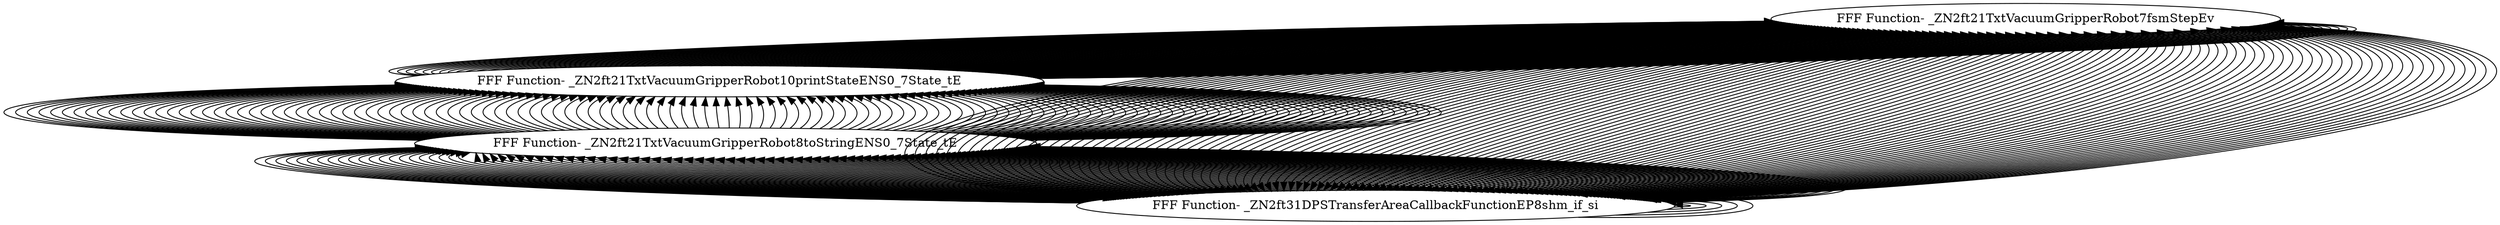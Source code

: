digraph {
	"FFF Function- _ZN2ft21TxtVacuumGripperRobot7fsmStepEv"
	"FFF Function- _ZN2ft31DPSTransferAreaCallbackFunctionEP8shm_if_si"
	"FFF Function- _ZN2ft31DPSTransferAreaCallbackFunctionEP8shm_if_si" -> "FFF Function- _ZN2ft21TxtVacuumGripperRobot7fsmStepEv" [dir=back]
	"FFF Function- _ZN2ft21TxtVacuumGripperRobot8toStringENS0_7State_tE"
	"FFF Function- _ZN2ft21TxtVacuumGripperRobot8toStringENS0_7State_tE" -> "FFF Function- _ZN2ft31DPSTransferAreaCallbackFunctionEP8shm_if_si" [dir=back]
	"FFF Function- _ZN2ft21TxtVacuumGripperRobot10printStateENS0_7State_tE"
	"FFF Function- _ZN2ft21TxtVacuumGripperRobot10printStateENS0_7State_tE" -> "FFF Function- _ZN2ft21TxtVacuumGripperRobot8toStringENS0_7State_tE" [dir=back]
	"FFF Function- _ZN2ft21TxtVacuumGripperRobot7fsmStepEv"
	"FFF Function- _ZN2ft21TxtVacuumGripperRobot7fsmStepEv" -> "FFF Function- _ZN2ft21TxtVacuumGripperRobot10printStateENS0_7State_tE" [dir=back]
	"FFF Function- _ZN2ft31DPSTransferAreaCallbackFunctionEP8shm_if_si"
	"FFF Function- _ZN2ft31DPSTransferAreaCallbackFunctionEP8shm_if_si" -> "FFF Function- _ZN2ft21TxtVacuumGripperRobot7fsmStepEv" [dir=back]
	"FFF Function- _ZN2ft21TxtVacuumGripperRobot8toStringENS0_7State_tE"
	"FFF Function- _ZN2ft21TxtVacuumGripperRobot8toStringENS0_7State_tE" -> "FFF Function- _ZN2ft31DPSTransferAreaCallbackFunctionEP8shm_if_si" [dir=back]
	"FFF Function- _ZN2ft21TxtVacuumGripperRobot10printStateENS0_7State_tE"
	"FFF Function- _ZN2ft21TxtVacuumGripperRobot10printStateENS0_7State_tE" -> "FFF Function- _ZN2ft21TxtVacuumGripperRobot8toStringENS0_7State_tE" [dir=back]
	"FFF Function- _ZN2ft21TxtVacuumGripperRobot7fsmStepEv"
	"FFF Function- _ZN2ft21TxtVacuumGripperRobot7fsmStepEv" -> "FFF Function- _ZN2ft21TxtVacuumGripperRobot10printStateENS0_7State_tE" [dir=back]
	"FFF Function- _ZN2ft31DPSTransferAreaCallbackFunctionEP8shm_if_si"
	"FFF Function- _ZN2ft31DPSTransferAreaCallbackFunctionEP8shm_if_si" -> "FFF Function- _ZN2ft21TxtVacuumGripperRobot7fsmStepEv" [dir=back]
	"FFF Function- _ZN2ft21TxtVacuumGripperRobot8toStringENS0_7State_tE"
	"FFF Function- _ZN2ft21TxtVacuumGripperRobot8toStringENS0_7State_tE" -> "FFF Function- _ZN2ft31DPSTransferAreaCallbackFunctionEP8shm_if_si" [dir=back]
	"FFF Function- _ZN2ft21TxtVacuumGripperRobot10printStateENS0_7State_tE"
	"FFF Function- _ZN2ft21TxtVacuumGripperRobot10printStateENS0_7State_tE" -> "FFF Function- _ZN2ft21TxtVacuumGripperRobot8toStringENS0_7State_tE" [dir=back]
	"FFF Function- _ZN2ft21TxtVacuumGripperRobot7fsmStepEv"
	"FFF Function- _ZN2ft21TxtVacuumGripperRobot7fsmStepEv" -> "FFF Function- _ZN2ft21TxtVacuumGripperRobot10printStateENS0_7State_tE" [dir=back]
	"FFF Function- _ZN2ft31DPSTransferAreaCallbackFunctionEP8shm_if_si"
	"FFF Function- _ZN2ft31DPSTransferAreaCallbackFunctionEP8shm_if_si" -> "FFF Function- _ZN2ft21TxtVacuumGripperRobot7fsmStepEv" [dir=back]
	"FFF Function- _ZN2ft21TxtVacuumGripperRobot8toStringENS0_7State_tE"
	"FFF Function- _ZN2ft21TxtVacuumGripperRobot8toStringENS0_7State_tE" -> "FFF Function- _ZN2ft31DPSTransferAreaCallbackFunctionEP8shm_if_si" [dir=back]
	"FFF Function- _ZN2ft21TxtVacuumGripperRobot10printStateENS0_7State_tE"
	"FFF Function- _ZN2ft21TxtVacuumGripperRobot10printStateENS0_7State_tE" -> "FFF Function- _ZN2ft21TxtVacuumGripperRobot8toStringENS0_7State_tE" [dir=back]
	"FFF Function- _ZN2ft21TxtVacuumGripperRobot7fsmStepEv"
	"FFF Function- _ZN2ft21TxtVacuumGripperRobot7fsmStepEv" -> "FFF Function- _ZN2ft21TxtVacuumGripperRobot10printStateENS0_7State_tE" [dir=back]
	"FFF Function- _ZN2ft31DPSTransferAreaCallbackFunctionEP8shm_if_si"
	"FFF Function- _ZN2ft31DPSTransferAreaCallbackFunctionEP8shm_if_si" -> "FFF Function- _ZN2ft21TxtVacuumGripperRobot7fsmStepEv" [dir=back]
	"FFF Function- _ZN2ft21TxtVacuumGripperRobot8toStringENS0_7State_tE"
	"FFF Function- _ZN2ft21TxtVacuumGripperRobot8toStringENS0_7State_tE" -> "FFF Function- _ZN2ft31DPSTransferAreaCallbackFunctionEP8shm_if_si" [dir=back]
	"FFF Function- _ZN2ft21TxtVacuumGripperRobot10printStateENS0_7State_tE"
	"FFF Function- _ZN2ft21TxtVacuumGripperRobot10printStateENS0_7State_tE" -> "FFF Function- _ZN2ft21TxtVacuumGripperRobot8toStringENS0_7State_tE" [dir=back]
	"FFF Function- _ZN2ft21TxtVacuumGripperRobot7fsmStepEv"
	"FFF Function- _ZN2ft21TxtVacuumGripperRobot7fsmStepEv" -> "FFF Function- _ZN2ft21TxtVacuumGripperRobot10printStateENS0_7State_tE" [dir=back]
	"FFF Function- _ZN2ft31DPSTransferAreaCallbackFunctionEP8shm_if_si"
	"FFF Function- _ZN2ft31DPSTransferAreaCallbackFunctionEP8shm_if_si" -> "FFF Function- _ZN2ft21TxtVacuumGripperRobot7fsmStepEv" [dir=back]
	"FFF Function- _ZN2ft21TxtVacuumGripperRobot8toStringENS0_7State_tE"
	"FFF Function- _ZN2ft21TxtVacuumGripperRobot8toStringENS0_7State_tE" -> "FFF Function- _ZN2ft31DPSTransferAreaCallbackFunctionEP8shm_if_si" [dir=back]
	"FFF Function- _ZN2ft21TxtVacuumGripperRobot10printStateENS0_7State_tE"
	"FFF Function- _ZN2ft21TxtVacuumGripperRobot10printStateENS0_7State_tE" -> "FFF Function- _ZN2ft21TxtVacuumGripperRobot8toStringENS0_7State_tE" [dir=back]
	"FFF Function- _ZN2ft21TxtVacuumGripperRobot7fsmStepEv"
	"FFF Function- _ZN2ft21TxtVacuumGripperRobot7fsmStepEv" -> "FFF Function- _ZN2ft21TxtVacuumGripperRobot10printStateENS0_7State_tE" [dir=back]
	"FFF Function- _ZN2ft31DPSTransferAreaCallbackFunctionEP8shm_if_si"
	"FFF Function- _ZN2ft31DPSTransferAreaCallbackFunctionEP8shm_if_si" -> "FFF Function- _ZN2ft21TxtVacuumGripperRobot7fsmStepEv" [dir=back]
	"FFF Function- _ZN2ft21TxtVacuumGripperRobot8toStringENS0_7State_tE"
	"FFF Function- _ZN2ft21TxtVacuumGripperRobot8toStringENS0_7State_tE" -> "FFF Function- _ZN2ft31DPSTransferAreaCallbackFunctionEP8shm_if_si" [dir=back]
	"FFF Function- _ZN2ft21TxtVacuumGripperRobot10printStateENS0_7State_tE"
	"FFF Function- _ZN2ft21TxtVacuumGripperRobot10printStateENS0_7State_tE" -> "FFF Function- _ZN2ft21TxtVacuumGripperRobot8toStringENS0_7State_tE" [dir=back]
	"FFF Function- _ZN2ft21TxtVacuumGripperRobot7fsmStepEv"
	"FFF Function- _ZN2ft21TxtVacuumGripperRobot7fsmStepEv" -> "FFF Function- _ZN2ft21TxtVacuumGripperRobot10printStateENS0_7State_tE" [dir=back]
	"FFF Function- _ZN2ft31DPSTransferAreaCallbackFunctionEP8shm_if_si"
	"FFF Function- _ZN2ft31DPSTransferAreaCallbackFunctionEP8shm_if_si" -> "FFF Function- _ZN2ft21TxtVacuumGripperRobot7fsmStepEv" [dir=back]
	"FFF Function- _ZN2ft21TxtVacuumGripperRobot8toStringENS0_7State_tE"
	"FFF Function- _ZN2ft21TxtVacuumGripperRobot8toStringENS0_7State_tE" -> "FFF Function- _ZN2ft31DPSTransferAreaCallbackFunctionEP8shm_if_si" [dir=back]
	"FFF Function- _ZN2ft21TxtVacuumGripperRobot10printStateENS0_7State_tE"
	"FFF Function- _ZN2ft21TxtVacuumGripperRobot10printStateENS0_7State_tE" -> "FFF Function- _ZN2ft21TxtVacuumGripperRobot8toStringENS0_7State_tE" [dir=back]
	"FFF Function- _ZN2ft21TxtVacuumGripperRobot7fsmStepEv"
	"FFF Function- _ZN2ft21TxtVacuumGripperRobot7fsmStepEv" -> "FFF Function- _ZN2ft21TxtVacuumGripperRobot10printStateENS0_7State_tE" [dir=back]
	"FFF Function- _ZN2ft31DPSTransferAreaCallbackFunctionEP8shm_if_si"
	"FFF Function- _ZN2ft31DPSTransferAreaCallbackFunctionEP8shm_if_si" -> "FFF Function- _ZN2ft21TxtVacuumGripperRobot7fsmStepEv" [dir=back]
	"FFF Function- _ZN2ft21TxtVacuumGripperRobot8toStringENS0_7State_tE"
	"FFF Function- _ZN2ft21TxtVacuumGripperRobot8toStringENS0_7State_tE" -> "FFF Function- _ZN2ft31DPSTransferAreaCallbackFunctionEP8shm_if_si" [dir=back]
	"FFF Function- _ZN2ft21TxtVacuumGripperRobot10printStateENS0_7State_tE"
	"FFF Function- _ZN2ft21TxtVacuumGripperRobot10printStateENS0_7State_tE" -> "FFF Function- _ZN2ft21TxtVacuumGripperRobot8toStringENS0_7State_tE" [dir=back]
	"FFF Function- _ZN2ft21TxtVacuumGripperRobot7fsmStepEv"
	"FFF Function- _ZN2ft21TxtVacuumGripperRobot7fsmStepEv" -> "FFF Function- _ZN2ft21TxtVacuumGripperRobot10printStateENS0_7State_tE" [dir=back]
	"FFF Function- _ZN2ft31DPSTransferAreaCallbackFunctionEP8shm_if_si"
	"FFF Function- _ZN2ft31DPSTransferAreaCallbackFunctionEP8shm_if_si" -> "FFF Function- _ZN2ft21TxtVacuumGripperRobot7fsmStepEv" [dir=back]
	"FFF Function- _ZN2ft21TxtVacuumGripperRobot8toStringENS0_7State_tE"
	"FFF Function- _ZN2ft21TxtVacuumGripperRobot8toStringENS0_7State_tE" -> "FFF Function- _ZN2ft31DPSTransferAreaCallbackFunctionEP8shm_if_si" [dir=back]
	"FFF Function- _ZN2ft21TxtVacuumGripperRobot10printStateENS0_7State_tE"
	"FFF Function- _ZN2ft21TxtVacuumGripperRobot10printStateENS0_7State_tE" -> "FFF Function- _ZN2ft21TxtVacuumGripperRobot8toStringENS0_7State_tE" [dir=back]
	"FFF Function- _ZN2ft21TxtVacuumGripperRobot7fsmStepEv"
	"FFF Function- _ZN2ft21TxtVacuumGripperRobot7fsmStepEv" -> "FFF Function- _ZN2ft21TxtVacuumGripperRobot10printStateENS0_7State_tE" [dir=back]
	"FFF Function- _ZN2ft31DPSTransferAreaCallbackFunctionEP8shm_if_si"
	"FFF Function- _ZN2ft31DPSTransferAreaCallbackFunctionEP8shm_if_si" -> "FFF Function- _ZN2ft21TxtVacuumGripperRobot7fsmStepEv" [dir=back]
	"FFF Function- _ZN2ft21TxtVacuumGripperRobot8toStringENS0_7State_tE"
	"FFF Function- _ZN2ft21TxtVacuumGripperRobot8toStringENS0_7State_tE" -> "FFF Function- _ZN2ft31DPSTransferAreaCallbackFunctionEP8shm_if_si" [dir=back]
	"FFF Function- _ZN2ft21TxtVacuumGripperRobot10printStateENS0_7State_tE"
	"FFF Function- _ZN2ft21TxtVacuumGripperRobot10printStateENS0_7State_tE" -> "FFF Function- _ZN2ft21TxtVacuumGripperRobot8toStringENS0_7State_tE" [dir=back]
	"FFF Function- _ZN2ft21TxtVacuumGripperRobot7fsmStepEv"
	"FFF Function- _ZN2ft21TxtVacuumGripperRobot7fsmStepEv" -> "FFF Function- _ZN2ft21TxtVacuumGripperRobot10printStateENS0_7State_tE" [dir=back]
	"FFF Function- _ZN2ft31DPSTransferAreaCallbackFunctionEP8shm_if_si"
	"FFF Function- _ZN2ft31DPSTransferAreaCallbackFunctionEP8shm_if_si" -> "FFF Function- _ZN2ft21TxtVacuumGripperRobot7fsmStepEv" [dir=back]
	"FFF Function- _ZN2ft21TxtVacuumGripperRobot8toStringENS0_7State_tE"
	"FFF Function- _ZN2ft21TxtVacuumGripperRobot8toStringENS0_7State_tE" -> "FFF Function- _ZN2ft31DPSTransferAreaCallbackFunctionEP8shm_if_si" [dir=back]
	"FFF Function- _ZN2ft21TxtVacuumGripperRobot10printStateENS0_7State_tE"
	"FFF Function- _ZN2ft21TxtVacuumGripperRobot10printStateENS0_7State_tE" -> "FFF Function- _ZN2ft21TxtVacuumGripperRobot8toStringENS0_7State_tE" [dir=back]
	"FFF Function- _ZN2ft21TxtVacuumGripperRobot7fsmStepEv"
	"FFF Function- _ZN2ft21TxtVacuumGripperRobot7fsmStepEv" -> "FFF Function- _ZN2ft21TxtVacuumGripperRobot10printStateENS0_7State_tE" [dir=back]
	"FFF Function- _ZN2ft31DPSTransferAreaCallbackFunctionEP8shm_if_si"
	"FFF Function- _ZN2ft31DPSTransferAreaCallbackFunctionEP8shm_if_si" -> "FFF Function- _ZN2ft21TxtVacuumGripperRobot7fsmStepEv" [dir=back]
	"FFF Function- _ZN2ft21TxtVacuumGripperRobot8toStringENS0_7State_tE"
	"FFF Function- _ZN2ft21TxtVacuumGripperRobot8toStringENS0_7State_tE" -> "FFF Function- _ZN2ft31DPSTransferAreaCallbackFunctionEP8shm_if_si" [dir=back]
	"FFF Function- _ZN2ft21TxtVacuumGripperRobot10printStateENS0_7State_tE"
	"FFF Function- _ZN2ft21TxtVacuumGripperRobot10printStateENS0_7State_tE" -> "FFF Function- _ZN2ft21TxtVacuumGripperRobot8toStringENS0_7State_tE" [dir=back]
	"FFF Function- _ZN2ft21TxtVacuumGripperRobot7fsmStepEv"
	"FFF Function- _ZN2ft21TxtVacuumGripperRobot7fsmStepEv" -> "FFF Function- _ZN2ft21TxtVacuumGripperRobot10printStateENS0_7State_tE" [dir=back]
	"FFF Function- _ZN2ft31DPSTransferAreaCallbackFunctionEP8shm_if_si"
	"FFF Function- _ZN2ft31DPSTransferAreaCallbackFunctionEP8shm_if_si" -> "FFF Function- _ZN2ft21TxtVacuumGripperRobot7fsmStepEv" [dir=back]
	"FFF Function- _ZN2ft21TxtVacuumGripperRobot8toStringENS0_7State_tE"
	"FFF Function- _ZN2ft21TxtVacuumGripperRobot8toStringENS0_7State_tE" -> "FFF Function- _ZN2ft31DPSTransferAreaCallbackFunctionEP8shm_if_si" [dir=back]
	"FFF Function- _ZN2ft21TxtVacuumGripperRobot10printStateENS0_7State_tE"
	"FFF Function- _ZN2ft21TxtVacuumGripperRobot10printStateENS0_7State_tE" -> "FFF Function- _ZN2ft21TxtVacuumGripperRobot8toStringENS0_7State_tE" [dir=back]
	"FFF Function- _ZN2ft21TxtVacuumGripperRobot7fsmStepEv"
	"FFF Function- _ZN2ft21TxtVacuumGripperRobot7fsmStepEv" -> "FFF Function- _ZN2ft21TxtVacuumGripperRobot10printStateENS0_7State_tE" [dir=back]
	"FFF Function- _ZN2ft31DPSTransferAreaCallbackFunctionEP8shm_if_si"
	"FFF Function- _ZN2ft31DPSTransferAreaCallbackFunctionEP8shm_if_si" -> "FFF Function- _ZN2ft21TxtVacuumGripperRobot7fsmStepEv" [dir=back]
	"FFF Function- _ZN2ft21TxtVacuumGripperRobot8toStringENS0_7State_tE"
	"FFF Function- _ZN2ft21TxtVacuumGripperRobot8toStringENS0_7State_tE" -> "FFF Function- _ZN2ft31DPSTransferAreaCallbackFunctionEP8shm_if_si" [dir=back]
	"FFF Function- _ZN2ft21TxtVacuumGripperRobot10printStateENS0_7State_tE"
	"FFF Function- _ZN2ft21TxtVacuumGripperRobot10printStateENS0_7State_tE" -> "FFF Function- _ZN2ft21TxtVacuumGripperRobot8toStringENS0_7State_tE" [dir=back]
	"FFF Function- _ZN2ft21TxtVacuumGripperRobot7fsmStepEv"
	"FFF Function- _ZN2ft21TxtVacuumGripperRobot7fsmStepEv" -> "FFF Function- _ZN2ft21TxtVacuumGripperRobot10printStateENS0_7State_tE" [dir=back]
	"FFF Function- _ZN2ft31DPSTransferAreaCallbackFunctionEP8shm_if_si"
	"FFF Function- _ZN2ft31DPSTransferAreaCallbackFunctionEP8shm_if_si" -> "FFF Function- _ZN2ft21TxtVacuumGripperRobot7fsmStepEv" [dir=back]
	"FFF Function- _ZN2ft21TxtVacuumGripperRobot8toStringENS0_7State_tE"
	"FFF Function- _ZN2ft21TxtVacuumGripperRobot8toStringENS0_7State_tE" -> "FFF Function- _ZN2ft31DPSTransferAreaCallbackFunctionEP8shm_if_si" [dir=back]
	"FFF Function- _ZN2ft21TxtVacuumGripperRobot10printStateENS0_7State_tE"
	"FFF Function- _ZN2ft21TxtVacuumGripperRobot10printStateENS0_7State_tE" -> "FFF Function- _ZN2ft21TxtVacuumGripperRobot8toStringENS0_7State_tE" [dir=back]
	"FFF Function- _ZN2ft21TxtVacuumGripperRobot7fsmStepEv"
	"FFF Function- _ZN2ft21TxtVacuumGripperRobot7fsmStepEv" -> "FFF Function- _ZN2ft21TxtVacuumGripperRobot10printStateENS0_7State_tE" [dir=back]
	"FFF Function- _ZN2ft31DPSTransferAreaCallbackFunctionEP8shm_if_si"
	"FFF Function- _ZN2ft31DPSTransferAreaCallbackFunctionEP8shm_if_si" -> "FFF Function- _ZN2ft21TxtVacuumGripperRobot7fsmStepEv" [dir=back]
	"FFF Function- _ZN2ft31DPSTransferAreaCallbackFunctionEP8shm_if_si"
	"FFF Function- _ZN2ft31DPSTransferAreaCallbackFunctionEP8shm_if_si" -> "FFF Function- _ZN2ft31DPSTransferAreaCallbackFunctionEP8shm_if_si" [dir=back]
	"FFF Function- _ZN2ft21TxtVacuumGripperRobot8toStringENS0_7State_tE"
	"FFF Function- _ZN2ft21TxtVacuumGripperRobot8toStringENS0_7State_tE" -> "FFF Function- _ZN2ft31DPSTransferAreaCallbackFunctionEP8shm_if_si" [dir=back]
	"FFF Function- _ZN2ft21TxtVacuumGripperRobot10printStateENS0_7State_tE"
	"FFF Function- _ZN2ft21TxtVacuumGripperRobot10printStateENS0_7State_tE" -> "FFF Function- _ZN2ft21TxtVacuumGripperRobot8toStringENS0_7State_tE" [dir=back]
	"FFF Function- _ZN2ft21TxtVacuumGripperRobot7fsmStepEv"
	"FFF Function- _ZN2ft21TxtVacuumGripperRobot7fsmStepEv" -> "FFF Function- _ZN2ft21TxtVacuumGripperRobot10printStateENS0_7State_tE" [dir=back]
	"FFF Function- _ZN2ft31DPSTransferAreaCallbackFunctionEP8shm_if_si"
	"FFF Function- _ZN2ft31DPSTransferAreaCallbackFunctionEP8shm_if_si" -> "FFF Function- _ZN2ft21TxtVacuumGripperRobot7fsmStepEv" [dir=back]
	"FFF Function- _ZN2ft21TxtVacuumGripperRobot8toStringENS0_7State_tE"
	"FFF Function- _ZN2ft21TxtVacuumGripperRobot8toStringENS0_7State_tE" -> "FFF Function- _ZN2ft31DPSTransferAreaCallbackFunctionEP8shm_if_si" [dir=back]
	"FFF Function- _ZN2ft21TxtVacuumGripperRobot10printStateENS0_7State_tE"
	"FFF Function- _ZN2ft21TxtVacuumGripperRobot10printStateENS0_7State_tE" -> "FFF Function- _ZN2ft21TxtVacuumGripperRobot8toStringENS0_7State_tE" [dir=back]
	"FFF Function- _ZN2ft21TxtVacuumGripperRobot7fsmStepEv"
	"FFF Function- _ZN2ft21TxtVacuumGripperRobot7fsmStepEv" -> "FFF Function- _ZN2ft21TxtVacuumGripperRobot10printStateENS0_7State_tE" [dir=back]
	"FFF Function- _ZN2ft31DPSTransferAreaCallbackFunctionEP8shm_if_si"
	"FFF Function- _ZN2ft31DPSTransferAreaCallbackFunctionEP8shm_if_si" -> "FFF Function- _ZN2ft21TxtVacuumGripperRobot7fsmStepEv" [dir=back]
	"FFF Function- _ZN2ft21TxtVacuumGripperRobot8toStringENS0_7State_tE"
	"FFF Function- _ZN2ft21TxtVacuumGripperRobot8toStringENS0_7State_tE" -> "FFF Function- _ZN2ft31DPSTransferAreaCallbackFunctionEP8shm_if_si" [dir=back]
	"FFF Function- _ZN2ft21TxtVacuumGripperRobot10printStateENS0_7State_tE"
	"FFF Function- _ZN2ft21TxtVacuumGripperRobot10printStateENS0_7State_tE" -> "FFF Function- _ZN2ft21TxtVacuumGripperRobot8toStringENS0_7State_tE" [dir=back]
	"FFF Function- _ZN2ft21TxtVacuumGripperRobot7fsmStepEv"
	"FFF Function- _ZN2ft21TxtVacuumGripperRobot7fsmStepEv" -> "FFF Function- _ZN2ft21TxtVacuumGripperRobot10printStateENS0_7State_tE" [dir=back]
	"FFF Function- _ZN2ft31DPSTransferAreaCallbackFunctionEP8shm_if_si"
	"FFF Function- _ZN2ft31DPSTransferAreaCallbackFunctionEP8shm_if_si" -> "FFF Function- _ZN2ft21TxtVacuumGripperRobot7fsmStepEv" [dir=back]
	"FFF Function- _ZN2ft21TxtVacuumGripperRobot8toStringENS0_7State_tE"
	"FFF Function- _ZN2ft21TxtVacuumGripperRobot8toStringENS0_7State_tE" -> "FFF Function- _ZN2ft31DPSTransferAreaCallbackFunctionEP8shm_if_si" [dir=back]
	"FFF Function- _ZN2ft21TxtVacuumGripperRobot10printStateENS0_7State_tE"
	"FFF Function- _ZN2ft21TxtVacuumGripperRobot10printStateENS0_7State_tE" -> "FFF Function- _ZN2ft21TxtVacuumGripperRobot8toStringENS0_7State_tE" [dir=back]
	"FFF Function- _ZN2ft21TxtVacuumGripperRobot7fsmStepEv"
	"FFF Function- _ZN2ft21TxtVacuumGripperRobot7fsmStepEv" -> "FFF Function- _ZN2ft21TxtVacuumGripperRobot10printStateENS0_7State_tE" [dir=back]
	"FFF Function- _ZN2ft31DPSTransferAreaCallbackFunctionEP8shm_if_si"
	"FFF Function- _ZN2ft31DPSTransferAreaCallbackFunctionEP8shm_if_si" -> "FFF Function- _ZN2ft21TxtVacuumGripperRobot7fsmStepEv" [dir=back]
	"FFF Function- _ZN2ft21TxtVacuumGripperRobot8toStringENS0_7State_tE"
	"FFF Function- _ZN2ft21TxtVacuumGripperRobot8toStringENS0_7State_tE" -> "FFF Function- _ZN2ft31DPSTransferAreaCallbackFunctionEP8shm_if_si" [dir=back]
	"FFF Function- _ZN2ft21TxtVacuumGripperRobot10printStateENS0_7State_tE"
	"FFF Function- _ZN2ft21TxtVacuumGripperRobot10printStateENS0_7State_tE" -> "FFF Function- _ZN2ft21TxtVacuumGripperRobot8toStringENS0_7State_tE" [dir=back]
	"FFF Function- _ZN2ft21TxtVacuumGripperRobot7fsmStepEv"
	"FFF Function- _ZN2ft21TxtVacuumGripperRobot7fsmStepEv" -> "FFF Function- _ZN2ft21TxtVacuumGripperRobot10printStateENS0_7State_tE" [dir=back]
	"FFF Function- _ZN2ft31DPSTransferAreaCallbackFunctionEP8shm_if_si"
	"FFF Function- _ZN2ft31DPSTransferAreaCallbackFunctionEP8shm_if_si" -> "FFF Function- _ZN2ft21TxtVacuumGripperRobot7fsmStepEv" [dir=back]
	"FFF Function- _ZN2ft21TxtVacuumGripperRobot8toStringENS0_7State_tE"
	"FFF Function- _ZN2ft21TxtVacuumGripperRobot8toStringENS0_7State_tE" -> "FFF Function- _ZN2ft31DPSTransferAreaCallbackFunctionEP8shm_if_si" [dir=back]
	"FFF Function- _ZN2ft21TxtVacuumGripperRobot10printStateENS0_7State_tE"
	"FFF Function- _ZN2ft21TxtVacuumGripperRobot10printStateENS0_7State_tE" -> "FFF Function- _ZN2ft21TxtVacuumGripperRobot8toStringENS0_7State_tE" [dir=back]
	"FFF Function- _ZN2ft21TxtVacuumGripperRobot7fsmStepEv"
	"FFF Function- _ZN2ft21TxtVacuumGripperRobot7fsmStepEv" -> "FFF Function- _ZN2ft21TxtVacuumGripperRobot10printStateENS0_7State_tE" [dir=back]
	"FFF Function- _ZN2ft31DPSTransferAreaCallbackFunctionEP8shm_if_si"
	"FFF Function- _ZN2ft31DPSTransferAreaCallbackFunctionEP8shm_if_si" -> "FFF Function- _ZN2ft21TxtVacuumGripperRobot7fsmStepEv" [dir=back]
	"FFF Function- _ZN2ft21TxtVacuumGripperRobot8toStringENS0_7State_tE"
	"FFF Function- _ZN2ft21TxtVacuumGripperRobot8toStringENS0_7State_tE" -> "FFF Function- _ZN2ft31DPSTransferAreaCallbackFunctionEP8shm_if_si" [dir=back]
	"FFF Function- _ZN2ft21TxtVacuumGripperRobot10printStateENS0_7State_tE"
	"FFF Function- _ZN2ft21TxtVacuumGripperRobot10printStateENS0_7State_tE" -> "FFF Function- _ZN2ft21TxtVacuumGripperRobot8toStringENS0_7State_tE" [dir=back]
	"FFF Function- _ZN2ft21TxtVacuumGripperRobot7fsmStepEv"
	"FFF Function- _ZN2ft21TxtVacuumGripperRobot7fsmStepEv" -> "FFF Function- _ZN2ft21TxtVacuumGripperRobot10printStateENS0_7State_tE" [dir=back]
	"FFF Function- _ZN2ft31DPSTransferAreaCallbackFunctionEP8shm_if_si"
	"FFF Function- _ZN2ft31DPSTransferAreaCallbackFunctionEP8shm_if_si" -> "FFF Function- _ZN2ft21TxtVacuumGripperRobot7fsmStepEv" [dir=back]
	"FFF Function- _ZN2ft21TxtVacuumGripperRobot8toStringENS0_7State_tE"
	"FFF Function- _ZN2ft21TxtVacuumGripperRobot8toStringENS0_7State_tE" -> "FFF Function- _ZN2ft31DPSTransferAreaCallbackFunctionEP8shm_if_si" [dir=back]
	"FFF Function- _ZN2ft21TxtVacuumGripperRobot10printStateENS0_7State_tE"
	"FFF Function- _ZN2ft21TxtVacuumGripperRobot10printStateENS0_7State_tE" -> "FFF Function- _ZN2ft21TxtVacuumGripperRobot8toStringENS0_7State_tE" [dir=back]
	"FFF Function- _ZN2ft21TxtVacuumGripperRobot7fsmStepEv"
	"FFF Function- _ZN2ft21TxtVacuumGripperRobot7fsmStepEv" -> "FFF Function- _ZN2ft21TxtVacuumGripperRobot10printStateENS0_7State_tE" [dir=back]
	"FFF Function- _ZN2ft31DPSTransferAreaCallbackFunctionEP8shm_if_si"
	"FFF Function- _ZN2ft31DPSTransferAreaCallbackFunctionEP8shm_if_si" -> "FFF Function- _ZN2ft21TxtVacuumGripperRobot7fsmStepEv" [dir=back]
	"FFF Function- _ZN2ft21TxtVacuumGripperRobot8toStringENS0_7State_tE"
	"FFF Function- _ZN2ft21TxtVacuumGripperRobot8toStringENS0_7State_tE" -> "FFF Function- _ZN2ft31DPSTransferAreaCallbackFunctionEP8shm_if_si" [dir=back]
	"FFF Function- _ZN2ft21TxtVacuumGripperRobot10printStateENS0_7State_tE"
	"FFF Function- _ZN2ft21TxtVacuumGripperRobot10printStateENS0_7State_tE" -> "FFF Function- _ZN2ft21TxtVacuumGripperRobot8toStringENS0_7State_tE" [dir=back]
	"FFF Function- _ZN2ft21TxtVacuumGripperRobot7fsmStepEv"
	"FFF Function- _ZN2ft21TxtVacuumGripperRobot7fsmStepEv" -> "FFF Function- _ZN2ft21TxtVacuumGripperRobot10printStateENS0_7State_tE" [dir=back]
	"FFF Function- _ZN2ft31DPSTransferAreaCallbackFunctionEP8shm_if_si"
	"FFF Function- _ZN2ft31DPSTransferAreaCallbackFunctionEP8shm_if_si" -> "FFF Function- _ZN2ft21TxtVacuumGripperRobot7fsmStepEv" [dir=back]
	"FFF Function- _ZN2ft21TxtVacuumGripperRobot8toStringENS0_7State_tE"
	"FFF Function- _ZN2ft21TxtVacuumGripperRobot8toStringENS0_7State_tE" -> "FFF Function- _ZN2ft31DPSTransferAreaCallbackFunctionEP8shm_if_si" [dir=back]
	"FFF Function- _ZN2ft21TxtVacuumGripperRobot10printStateENS0_7State_tE"
	"FFF Function- _ZN2ft21TxtVacuumGripperRobot10printStateENS0_7State_tE" -> "FFF Function- _ZN2ft21TxtVacuumGripperRobot8toStringENS0_7State_tE" [dir=back]
	"FFF Function- _ZN2ft21TxtVacuumGripperRobot7fsmStepEv"
	"FFF Function- _ZN2ft21TxtVacuumGripperRobot7fsmStepEv" -> "FFF Function- _ZN2ft21TxtVacuumGripperRobot10printStateENS0_7State_tE" [dir=back]
	"FFF Function- _ZN2ft31DPSTransferAreaCallbackFunctionEP8shm_if_si"
	"FFF Function- _ZN2ft31DPSTransferAreaCallbackFunctionEP8shm_if_si" -> "FFF Function- _ZN2ft21TxtVacuumGripperRobot7fsmStepEv" [dir=back]
	"FFF Function- _ZN2ft21TxtVacuumGripperRobot8toStringENS0_7State_tE"
	"FFF Function- _ZN2ft21TxtVacuumGripperRobot8toStringENS0_7State_tE" -> "FFF Function- _ZN2ft31DPSTransferAreaCallbackFunctionEP8shm_if_si" [dir=back]
	"FFF Function- _ZN2ft21TxtVacuumGripperRobot10printStateENS0_7State_tE"
	"FFF Function- _ZN2ft21TxtVacuumGripperRobot10printStateENS0_7State_tE" -> "FFF Function- _ZN2ft21TxtVacuumGripperRobot8toStringENS0_7State_tE" [dir=back]
	"FFF Function- _ZN2ft21TxtVacuumGripperRobot7fsmStepEv"
	"FFF Function- _ZN2ft21TxtVacuumGripperRobot7fsmStepEv" -> "FFF Function- _ZN2ft21TxtVacuumGripperRobot10printStateENS0_7State_tE" [dir=back]
	"FFF Function- _ZN2ft31DPSTransferAreaCallbackFunctionEP8shm_if_si"
	"FFF Function- _ZN2ft31DPSTransferAreaCallbackFunctionEP8shm_if_si" -> "FFF Function- _ZN2ft21TxtVacuumGripperRobot7fsmStepEv" [dir=back]
	"FFF Function- _ZN2ft21TxtVacuumGripperRobot8toStringENS0_7State_tE"
	"FFF Function- _ZN2ft21TxtVacuumGripperRobot8toStringENS0_7State_tE" -> "FFF Function- _ZN2ft31DPSTransferAreaCallbackFunctionEP8shm_if_si" [dir=back]
	"FFF Function- _ZN2ft21TxtVacuumGripperRobot10printStateENS0_7State_tE"
	"FFF Function- _ZN2ft21TxtVacuumGripperRobot10printStateENS0_7State_tE" -> "FFF Function- _ZN2ft21TxtVacuumGripperRobot8toStringENS0_7State_tE" [dir=back]
	"FFF Function- _ZN2ft21TxtVacuumGripperRobot7fsmStepEv"
	"FFF Function- _ZN2ft21TxtVacuumGripperRobot7fsmStepEv" -> "FFF Function- _ZN2ft21TxtVacuumGripperRobot10printStateENS0_7State_tE" [dir=back]
	"FFF Function- _ZN2ft31DPSTransferAreaCallbackFunctionEP8shm_if_si"
	"FFF Function- _ZN2ft31DPSTransferAreaCallbackFunctionEP8shm_if_si" -> "FFF Function- _ZN2ft21TxtVacuumGripperRobot7fsmStepEv" [dir=back]
	"FFF Function- _ZN2ft21TxtVacuumGripperRobot8toStringENS0_7State_tE"
	"FFF Function- _ZN2ft21TxtVacuumGripperRobot8toStringENS0_7State_tE" -> "FFF Function- _ZN2ft31DPSTransferAreaCallbackFunctionEP8shm_if_si" [dir=back]
	"FFF Function- _ZN2ft21TxtVacuumGripperRobot10printStateENS0_7State_tE"
	"FFF Function- _ZN2ft21TxtVacuumGripperRobot10printStateENS0_7State_tE" -> "FFF Function- _ZN2ft21TxtVacuumGripperRobot8toStringENS0_7State_tE" [dir=back]
	"FFF Function- _ZN2ft21TxtVacuumGripperRobot7fsmStepEv"
	"FFF Function- _ZN2ft21TxtVacuumGripperRobot7fsmStepEv" -> "FFF Function- _ZN2ft21TxtVacuumGripperRobot10printStateENS0_7State_tE" [dir=back]
	"FFF Function- _ZN2ft31DPSTransferAreaCallbackFunctionEP8shm_if_si"
	"FFF Function- _ZN2ft31DPSTransferAreaCallbackFunctionEP8shm_if_si" -> "FFF Function- _ZN2ft21TxtVacuumGripperRobot7fsmStepEv" [dir=back]
	"FFF Function- _ZN2ft21TxtVacuumGripperRobot8toStringENS0_7State_tE"
	"FFF Function- _ZN2ft21TxtVacuumGripperRobot8toStringENS0_7State_tE" -> "FFF Function- _ZN2ft31DPSTransferAreaCallbackFunctionEP8shm_if_si" [dir=back]
	"FFF Function- _ZN2ft21TxtVacuumGripperRobot10printStateENS0_7State_tE"
	"FFF Function- _ZN2ft21TxtVacuumGripperRobot10printStateENS0_7State_tE" -> "FFF Function- _ZN2ft21TxtVacuumGripperRobot8toStringENS0_7State_tE" [dir=back]
	"FFF Function- _ZN2ft21TxtVacuumGripperRobot7fsmStepEv"
	"FFF Function- _ZN2ft21TxtVacuumGripperRobot7fsmStepEv" -> "FFF Function- _ZN2ft21TxtVacuumGripperRobot10printStateENS0_7State_tE" [dir=back]
	"FFF Function- _ZN2ft31DPSTransferAreaCallbackFunctionEP8shm_if_si"
	"FFF Function- _ZN2ft31DPSTransferAreaCallbackFunctionEP8shm_if_si" -> "FFF Function- _ZN2ft21TxtVacuumGripperRobot7fsmStepEv" [dir=back]
	"FFF Function- _ZN2ft21TxtVacuumGripperRobot8toStringENS0_7State_tE"
	"FFF Function- _ZN2ft21TxtVacuumGripperRobot8toStringENS0_7State_tE" -> "FFF Function- _ZN2ft31DPSTransferAreaCallbackFunctionEP8shm_if_si" [dir=back]
	"FFF Function- _ZN2ft21TxtVacuumGripperRobot10printStateENS0_7State_tE"
	"FFF Function- _ZN2ft21TxtVacuumGripperRobot10printStateENS0_7State_tE" -> "FFF Function- _ZN2ft21TxtVacuumGripperRobot8toStringENS0_7State_tE" [dir=back]
	"FFF Function- _ZN2ft21TxtVacuumGripperRobot7fsmStepEv"
	"FFF Function- _ZN2ft21TxtVacuumGripperRobot7fsmStepEv" -> "FFF Function- _ZN2ft21TxtVacuumGripperRobot10printStateENS0_7State_tE" [dir=back]
	"FFF Function- _ZN2ft31DPSTransferAreaCallbackFunctionEP8shm_if_si"
	"FFF Function- _ZN2ft31DPSTransferAreaCallbackFunctionEP8shm_if_si" -> "FFF Function- _ZN2ft21TxtVacuumGripperRobot7fsmStepEv" [dir=back]
	"FFF Function- _ZN2ft21TxtVacuumGripperRobot8toStringENS0_7State_tE"
	"FFF Function- _ZN2ft21TxtVacuumGripperRobot8toStringENS0_7State_tE" -> "FFF Function- _ZN2ft31DPSTransferAreaCallbackFunctionEP8shm_if_si" [dir=back]
	"FFF Function- _ZN2ft21TxtVacuumGripperRobot10printStateENS0_7State_tE"
	"FFF Function- _ZN2ft21TxtVacuumGripperRobot10printStateENS0_7State_tE" -> "FFF Function- _ZN2ft21TxtVacuumGripperRobot8toStringENS0_7State_tE" [dir=back]
	"FFF Function- _ZN2ft21TxtVacuumGripperRobot7fsmStepEv"
	"FFF Function- _ZN2ft21TxtVacuumGripperRobot7fsmStepEv" -> "FFF Function- _ZN2ft21TxtVacuumGripperRobot10printStateENS0_7State_tE" [dir=back]
	"FFF Function- _ZN2ft31DPSTransferAreaCallbackFunctionEP8shm_if_si"
	"FFF Function- _ZN2ft31DPSTransferAreaCallbackFunctionEP8shm_if_si" -> "FFF Function- _ZN2ft21TxtVacuumGripperRobot7fsmStepEv" [dir=back]
	"FFF Function- _ZN2ft21TxtVacuumGripperRobot8toStringENS0_7State_tE"
	"FFF Function- _ZN2ft21TxtVacuumGripperRobot8toStringENS0_7State_tE" -> "FFF Function- _ZN2ft31DPSTransferAreaCallbackFunctionEP8shm_if_si" [dir=back]
	"FFF Function- _ZN2ft21TxtVacuumGripperRobot10printStateENS0_7State_tE"
	"FFF Function- _ZN2ft21TxtVacuumGripperRobot10printStateENS0_7State_tE" -> "FFF Function- _ZN2ft21TxtVacuumGripperRobot8toStringENS0_7State_tE" [dir=back]
	"FFF Function- _ZN2ft21TxtVacuumGripperRobot7fsmStepEv"
	"FFF Function- _ZN2ft21TxtVacuumGripperRobot7fsmStepEv" -> "FFF Function- _ZN2ft21TxtVacuumGripperRobot10printStateENS0_7State_tE" [dir=back]
	"FFF Function- _ZN2ft31DPSTransferAreaCallbackFunctionEP8shm_if_si"
	"FFF Function- _ZN2ft31DPSTransferAreaCallbackFunctionEP8shm_if_si" -> "FFF Function- _ZN2ft21TxtVacuumGripperRobot7fsmStepEv" [dir=back]
	"FFF Function- _ZN2ft21TxtVacuumGripperRobot8toStringENS0_7State_tE"
	"FFF Function- _ZN2ft21TxtVacuumGripperRobot8toStringENS0_7State_tE" -> "FFF Function- _ZN2ft31DPSTransferAreaCallbackFunctionEP8shm_if_si" [dir=back]
	"FFF Function- _ZN2ft21TxtVacuumGripperRobot10printStateENS0_7State_tE"
	"FFF Function- _ZN2ft21TxtVacuumGripperRobot10printStateENS0_7State_tE" -> "FFF Function- _ZN2ft21TxtVacuumGripperRobot8toStringENS0_7State_tE" [dir=back]
	"FFF Function- _ZN2ft21TxtVacuumGripperRobot7fsmStepEv"
	"FFF Function- _ZN2ft21TxtVacuumGripperRobot7fsmStepEv" -> "FFF Function- _ZN2ft21TxtVacuumGripperRobot10printStateENS0_7State_tE" [dir=back]
	"FFF Function- _ZN2ft31DPSTransferAreaCallbackFunctionEP8shm_if_si"
	"FFF Function- _ZN2ft31DPSTransferAreaCallbackFunctionEP8shm_if_si" -> "FFF Function- _ZN2ft21TxtVacuumGripperRobot7fsmStepEv" [dir=back]
	"FFF Function- _ZN2ft21TxtVacuumGripperRobot8toStringENS0_7State_tE"
	"FFF Function- _ZN2ft21TxtVacuumGripperRobot8toStringENS0_7State_tE" -> "FFF Function- _ZN2ft31DPSTransferAreaCallbackFunctionEP8shm_if_si" [dir=back]
	"FFF Function- _ZN2ft21TxtVacuumGripperRobot10printStateENS0_7State_tE"
	"FFF Function- _ZN2ft21TxtVacuumGripperRobot10printStateENS0_7State_tE" -> "FFF Function- _ZN2ft21TxtVacuumGripperRobot8toStringENS0_7State_tE" [dir=back]
	"FFF Function- _ZN2ft21TxtVacuumGripperRobot7fsmStepEv"
	"FFF Function- _ZN2ft21TxtVacuumGripperRobot7fsmStepEv" -> "FFF Function- _ZN2ft21TxtVacuumGripperRobot10printStateENS0_7State_tE" [dir=back]
	"FFF Function- _ZN2ft31DPSTransferAreaCallbackFunctionEP8shm_if_si"
	"FFF Function- _ZN2ft31DPSTransferAreaCallbackFunctionEP8shm_if_si" -> "FFF Function- _ZN2ft21TxtVacuumGripperRobot7fsmStepEv" [dir=back]
	"FFF Function- _ZN2ft21TxtVacuumGripperRobot8toStringENS0_7State_tE"
	"FFF Function- _ZN2ft21TxtVacuumGripperRobot8toStringENS0_7State_tE" -> "FFF Function- _ZN2ft31DPSTransferAreaCallbackFunctionEP8shm_if_si" [dir=back]
	"FFF Function- _ZN2ft21TxtVacuumGripperRobot10printStateENS0_7State_tE"
	"FFF Function- _ZN2ft21TxtVacuumGripperRobot10printStateENS0_7State_tE" -> "FFF Function- _ZN2ft21TxtVacuumGripperRobot8toStringENS0_7State_tE" [dir=back]
	"FFF Function- _ZN2ft21TxtVacuumGripperRobot7fsmStepEv"
	"FFF Function- _ZN2ft21TxtVacuumGripperRobot7fsmStepEv" -> "FFF Function- _ZN2ft21TxtVacuumGripperRobot10printStateENS0_7State_tE" [dir=back]
	"FFF Function- _ZN2ft31DPSTransferAreaCallbackFunctionEP8shm_if_si"
	"FFF Function- _ZN2ft31DPSTransferAreaCallbackFunctionEP8shm_if_si" -> "FFF Function- _ZN2ft21TxtVacuumGripperRobot7fsmStepEv" [dir=back]
	"FFF Function- _ZN2ft21TxtVacuumGripperRobot8toStringENS0_7State_tE"
	"FFF Function- _ZN2ft21TxtVacuumGripperRobot8toStringENS0_7State_tE" -> "FFF Function- _ZN2ft31DPSTransferAreaCallbackFunctionEP8shm_if_si" [dir=back]
	"FFF Function- _ZN2ft21TxtVacuumGripperRobot10printStateENS0_7State_tE"
	"FFF Function- _ZN2ft21TxtVacuumGripperRobot10printStateENS0_7State_tE" -> "FFF Function- _ZN2ft21TxtVacuumGripperRobot8toStringENS0_7State_tE" [dir=back]
	"FFF Function- _ZN2ft21TxtVacuumGripperRobot7fsmStepEv"
	"FFF Function- _ZN2ft21TxtVacuumGripperRobot7fsmStepEv" -> "FFF Function- _ZN2ft21TxtVacuumGripperRobot10printStateENS0_7State_tE" [dir=back]
	"FFF Function- _ZN2ft31DPSTransferAreaCallbackFunctionEP8shm_if_si"
	"FFF Function- _ZN2ft31DPSTransferAreaCallbackFunctionEP8shm_if_si" -> "FFF Function- _ZN2ft21TxtVacuumGripperRobot7fsmStepEv" [dir=back]
	"FFF Function- _ZN2ft21TxtVacuumGripperRobot8toStringENS0_7State_tE"
	"FFF Function- _ZN2ft21TxtVacuumGripperRobot8toStringENS0_7State_tE" -> "FFF Function- _ZN2ft31DPSTransferAreaCallbackFunctionEP8shm_if_si" [dir=back]
	"FFF Function- _ZN2ft21TxtVacuumGripperRobot10printStateENS0_7State_tE"
	"FFF Function- _ZN2ft21TxtVacuumGripperRobot10printStateENS0_7State_tE" -> "FFF Function- _ZN2ft21TxtVacuumGripperRobot8toStringENS0_7State_tE" [dir=back]
	"FFF Function- _ZN2ft21TxtVacuumGripperRobot7fsmStepEv"
	"FFF Function- _ZN2ft21TxtVacuumGripperRobot7fsmStepEv" -> "FFF Function- _ZN2ft21TxtVacuumGripperRobot10printStateENS0_7State_tE" [dir=back]
	"FFF Function- _ZN2ft31DPSTransferAreaCallbackFunctionEP8shm_if_si"
	"FFF Function- _ZN2ft31DPSTransferAreaCallbackFunctionEP8shm_if_si" -> "FFF Function- _ZN2ft21TxtVacuumGripperRobot7fsmStepEv" [dir=back]
	"FFF Function- _ZN2ft31DPSTransferAreaCallbackFunctionEP8shm_if_si"
	"FFF Function- _ZN2ft31DPSTransferAreaCallbackFunctionEP8shm_if_si" -> "FFF Function- _ZN2ft31DPSTransferAreaCallbackFunctionEP8shm_if_si" [dir=back]
	"FFF Function- _ZN2ft21TxtVacuumGripperRobot8toStringENS0_7State_tE"
	"FFF Function- _ZN2ft21TxtVacuumGripperRobot8toStringENS0_7State_tE" -> "FFF Function- _ZN2ft31DPSTransferAreaCallbackFunctionEP8shm_if_si" [dir=back]
	"FFF Function- _ZN2ft21TxtVacuumGripperRobot10printStateENS0_7State_tE"
	"FFF Function- _ZN2ft21TxtVacuumGripperRobot10printStateENS0_7State_tE" -> "FFF Function- _ZN2ft21TxtVacuumGripperRobot8toStringENS0_7State_tE" [dir=back]
	"FFF Function- _ZN2ft21TxtVacuumGripperRobot7fsmStepEv"
	"FFF Function- _ZN2ft21TxtVacuumGripperRobot7fsmStepEv" -> "FFF Function- _ZN2ft21TxtVacuumGripperRobot10printStateENS0_7State_tE" [dir=back]
	"FFF Function- _ZN2ft31DPSTransferAreaCallbackFunctionEP8shm_if_si"
	"FFF Function- _ZN2ft31DPSTransferAreaCallbackFunctionEP8shm_if_si" -> "FFF Function- _ZN2ft21TxtVacuumGripperRobot7fsmStepEv" [dir=back]
	"FFF Function- _ZN2ft21TxtVacuumGripperRobot8toStringENS0_7State_tE"
	"FFF Function- _ZN2ft21TxtVacuumGripperRobot8toStringENS0_7State_tE" -> "FFF Function- _ZN2ft31DPSTransferAreaCallbackFunctionEP8shm_if_si" [dir=back]
	"FFF Function- _ZN2ft21TxtVacuumGripperRobot10printStateENS0_7State_tE"
	"FFF Function- _ZN2ft21TxtVacuumGripperRobot10printStateENS0_7State_tE" -> "FFF Function- _ZN2ft21TxtVacuumGripperRobot8toStringENS0_7State_tE" [dir=back]
	"FFF Function- _ZN2ft21TxtVacuumGripperRobot7fsmStepEv"
	"FFF Function- _ZN2ft21TxtVacuumGripperRobot7fsmStepEv" -> "FFF Function- _ZN2ft21TxtVacuumGripperRobot10printStateENS0_7State_tE" [dir=back]
	"FFF Function- _ZN2ft31DPSTransferAreaCallbackFunctionEP8shm_if_si"
	"FFF Function- _ZN2ft31DPSTransferAreaCallbackFunctionEP8shm_if_si" -> "FFF Function- _ZN2ft21TxtVacuumGripperRobot7fsmStepEv" [dir=back]
	"FFF Function- _ZN2ft21TxtVacuumGripperRobot8toStringENS0_7State_tE"
	"FFF Function- _ZN2ft21TxtVacuumGripperRobot8toStringENS0_7State_tE" -> "FFF Function- _ZN2ft31DPSTransferAreaCallbackFunctionEP8shm_if_si" [dir=back]
	"FFF Function- _ZN2ft21TxtVacuumGripperRobot10printStateENS0_7State_tE"
	"FFF Function- _ZN2ft21TxtVacuumGripperRobot10printStateENS0_7State_tE" -> "FFF Function- _ZN2ft21TxtVacuumGripperRobot8toStringENS0_7State_tE" [dir=back]
	"FFF Function- _ZN2ft21TxtVacuumGripperRobot7fsmStepEv"
	"FFF Function- _ZN2ft21TxtVacuumGripperRobot7fsmStepEv" -> "FFF Function- _ZN2ft21TxtVacuumGripperRobot10printStateENS0_7State_tE" [dir=back]
	"FFF Function- _ZN2ft31DPSTransferAreaCallbackFunctionEP8shm_if_si"
	"FFF Function- _ZN2ft31DPSTransferAreaCallbackFunctionEP8shm_if_si" -> "FFF Function- _ZN2ft21TxtVacuumGripperRobot7fsmStepEv" [dir=back]
	"FFF Function- _ZN2ft21TxtVacuumGripperRobot8toStringENS0_7State_tE"
	"FFF Function- _ZN2ft21TxtVacuumGripperRobot8toStringENS0_7State_tE" -> "FFF Function- _ZN2ft31DPSTransferAreaCallbackFunctionEP8shm_if_si" [dir=back]
	"FFF Function- _ZN2ft21TxtVacuumGripperRobot10printStateENS0_7State_tE"
	"FFF Function- _ZN2ft21TxtVacuumGripperRobot10printStateENS0_7State_tE" -> "FFF Function- _ZN2ft21TxtVacuumGripperRobot8toStringENS0_7State_tE" [dir=back]
	"FFF Function- _ZN2ft21TxtVacuumGripperRobot7fsmStepEv"
	"FFF Function- _ZN2ft21TxtVacuumGripperRobot7fsmStepEv" -> "FFF Function- _ZN2ft21TxtVacuumGripperRobot10printStateENS0_7State_tE" [dir=back]
	"FFF Function- _ZN2ft31DPSTransferAreaCallbackFunctionEP8shm_if_si"
	"FFF Function- _ZN2ft31DPSTransferAreaCallbackFunctionEP8shm_if_si" -> "FFF Function- _ZN2ft21TxtVacuumGripperRobot7fsmStepEv" [dir=back]
	"FFF Function- _ZN2ft21TxtVacuumGripperRobot8toStringENS0_7State_tE"
	"FFF Function- _ZN2ft21TxtVacuumGripperRobot8toStringENS0_7State_tE" -> "FFF Function- _ZN2ft31DPSTransferAreaCallbackFunctionEP8shm_if_si" [dir=back]
	"FFF Function- _ZN2ft21TxtVacuumGripperRobot10printStateENS0_7State_tE"
	"FFF Function- _ZN2ft21TxtVacuumGripperRobot10printStateENS0_7State_tE" -> "FFF Function- _ZN2ft21TxtVacuumGripperRobot8toStringENS0_7State_tE" [dir=back]
	"FFF Function- _ZN2ft21TxtVacuumGripperRobot7fsmStepEv"
	"FFF Function- _ZN2ft21TxtVacuumGripperRobot7fsmStepEv" -> "FFF Function- _ZN2ft21TxtVacuumGripperRobot10printStateENS0_7State_tE" [dir=back]
	"FFF Function- _ZN2ft31DPSTransferAreaCallbackFunctionEP8shm_if_si"
	"FFF Function- _ZN2ft31DPSTransferAreaCallbackFunctionEP8shm_if_si" -> "FFF Function- _ZN2ft21TxtVacuumGripperRobot7fsmStepEv" [dir=back]
	"FFF Function- _ZN2ft21TxtVacuumGripperRobot8toStringENS0_7State_tE"
	"FFF Function- _ZN2ft21TxtVacuumGripperRobot8toStringENS0_7State_tE" -> "FFF Function- _ZN2ft31DPSTransferAreaCallbackFunctionEP8shm_if_si" [dir=back]
	"FFF Function- _ZN2ft21TxtVacuumGripperRobot10printStateENS0_7State_tE"
	"FFF Function- _ZN2ft21TxtVacuumGripperRobot10printStateENS0_7State_tE" -> "FFF Function- _ZN2ft21TxtVacuumGripperRobot8toStringENS0_7State_tE" [dir=back]
	"FFF Function- _ZN2ft21TxtVacuumGripperRobot7fsmStepEv"
	"FFF Function- _ZN2ft21TxtVacuumGripperRobot7fsmStepEv" -> "FFF Function- _ZN2ft21TxtVacuumGripperRobot10printStateENS0_7State_tE" [dir=back]
	"FFF Function- _ZN2ft31DPSTransferAreaCallbackFunctionEP8shm_if_si"
	"FFF Function- _ZN2ft31DPSTransferAreaCallbackFunctionEP8shm_if_si" -> "FFF Function- _ZN2ft21TxtVacuumGripperRobot7fsmStepEv" [dir=back]
	"FFF Function- _ZN2ft21TxtVacuumGripperRobot8toStringENS0_7State_tE"
	"FFF Function- _ZN2ft21TxtVacuumGripperRobot8toStringENS0_7State_tE" -> "FFF Function- _ZN2ft31DPSTransferAreaCallbackFunctionEP8shm_if_si" [dir=back]
	"FFF Function- _ZN2ft21TxtVacuumGripperRobot10printStateENS0_7State_tE"
	"FFF Function- _ZN2ft21TxtVacuumGripperRobot10printStateENS0_7State_tE" -> "FFF Function- _ZN2ft21TxtVacuumGripperRobot8toStringENS0_7State_tE" [dir=back]
	"FFF Function- _ZN2ft21TxtVacuumGripperRobot7fsmStepEv"
	"FFF Function- _ZN2ft21TxtVacuumGripperRobot7fsmStepEv" -> "FFF Function- _ZN2ft21TxtVacuumGripperRobot10printStateENS0_7State_tE" [dir=back]
	"FFF Function- _ZN2ft31DPSTransferAreaCallbackFunctionEP8shm_if_si"
	"FFF Function- _ZN2ft31DPSTransferAreaCallbackFunctionEP8shm_if_si" -> "FFF Function- _ZN2ft21TxtVacuumGripperRobot7fsmStepEv" [dir=back]
	"FFF Function- _ZN2ft21TxtVacuumGripperRobot8toStringENS0_7State_tE"
	"FFF Function- _ZN2ft21TxtVacuumGripperRobot8toStringENS0_7State_tE" -> "FFF Function- _ZN2ft31DPSTransferAreaCallbackFunctionEP8shm_if_si" [dir=back]
	"FFF Function- _ZN2ft21TxtVacuumGripperRobot10printStateENS0_7State_tE"
	"FFF Function- _ZN2ft21TxtVacuumGripperRobot10printStateENS0_7State_tE" -> "FFF Function- _ZN2ft21TxtVacuumGripperRobot8toStringENS0_7State_tE" [dir=back]
	"FFF Function- _ZN2ft21TxtVacuumGripperRobot7fsmStepEv"
	"FFF Function- _ZN2ft21TxtVacuumGripperRobot7fsmStepEv" -> "FFF Function- _ZN2ft21TxtVacuumGripperRobot10printStateENS0_7State_tE" [dir=back]
	"FFF Function- _ZN2ft31DPSTransferAreaCallbackFunctionEP8shm_if_si"
	"FFF Function- _ZN2ft31DPSTransferAreaCallbackFunctionEP8shm_if_si" -> "FFF Function- _ZN2ft21TxtVacuumGripperRobot7fsmStepEv" [dir=back]
	"FFF Function- _ZN2ft21TxtVacuumGripperRobot8toStringENS0_7State_tE"
	"FFF Function- _ZN2ft21TxtVacuumGripperRobot8toStringENS0_7State_tE" -> "FFF Function- _ZN2ft31DPSTransferAreaCallbackFunctionEP8shm_if_si" [dir=back]
	"FFF Function- _ZN2ft21TxtVacuumGripperRobot10printStateENS0_7State_tE"
	"FFF Function- _ZN2ft21TxtVacuumGripperRobot10printStateENS0_7State_tE" -> "FFF Function- _ZN2ft21TxtVacuumGripperRobot8toStringENS0_7State_tE" [dir=back]
	"FFF Function- _ZN2ft21TxtVacuumGripperRobot7fsmStepEv"
	"FFF Function- _ZN2ft21TxtVacuumGripperRobot7fsmStepEv" -> "FFF Function- _ZN2ft21TxtVacuumGripperRobot10printStateENS0_7State_tE" [dir=back]
	"FFF Function- _ZN2ft31DPSTransferAreaCallbackFunctionEP8shm_if_si"
	"FFF Function- _ZN2ft31DPSTransferAreaCallbackFunctionEP8shm_if_si" -> "FFF Function- _ZN2ft21TxtVacuumGripperRobot7fsmStepEv" [dir=back]
	"FFF Function- _ZN2ft21TxtVacuumGripperRobot8toStringENS0_7State_tE"
	"FFF Function- _ZN2ft21TxtVacuumGripperRobot8toStringENS0_7State_tE" -> "FFF Function- _ZN2ft31DPSTransferAreaCallbackFunctionEP8shm_if_si" [dir=back]
	"FFF Function- _ZN2ft21TxtVacuumGripperRobot10printStateENS0_7State_tE"
	"FFF Function- _ZN2ft21TxtVacuumGripperRobot10printStateENS0_7State_tE" -> "FFF Function- _ZN2ft21TxtVacuumGripperRobot8toStringENS0_7State_tE" [dir=back]
	"FFF Function- _ZN2ft21TxtVacuumGripperRobot7fsmStepEv"
	"FFF Function- _ZN2ft21TxtVacuumGripperRobot7fsmStepEv" -> "FFF Function- _ZN2ft21TxtVacuumGripperRobot10printStateENS0_7State_tE" [dir=back]
	"FFF Function- _ZN2ft31DPSTransferAreaCallbackFunctionEP8shm_if_si"
	"FFF Function- _ZN2ft31DPSTransferAreaCallbackFunctionEP8shm_if_si" -> "FFF Function- _ZN2ft21TxtVacuumGripperRobot7fsmStepEv" [dir=back]
	"FFF Function- _ZN2ft21TxtVacuumGripperRobot8toStringENS0_7State_tE"
	"FFF Function- _ZN2ft21TxtVacuumGripperRobot8toStringENS0_7State_tE" -> "FFF Function- _ZN2ft31DPSTransferAreaCallbackFunctionEP8shm_if_si" [dir=back]
	"FFF Function- _ZN2ft21TxtVacuumGripperRobot10printStateENS0_7State_tE"
	"FFF Function- _ZN2ft21TxtVacuumGripperRobot10printStateENS0_7State_tE" -> "FFF Function- _ZN2ft21TxtVacuumGripperRobot8toStringENS0_7State_tE" [dir=back]
	"FFF Function- _ZN2ft21TxtVacuumGripperRobot7fsmStepEv"
	"FFF Function- _ZN2ft21TxtVacuumGripperRobot7fsmStepEv" -> "FFF Function- _ZN2ft21TxtVacuumGripperRobot10printStateENS0_7State_tE" [dir=back]
	"FFF Function- _ZN2ft31DPSTransferAreaCallbackFunctionEP8shm_if_si"
	"FFF Function- _ZN2ft31DPSTransferAreaCallbackFunctionEP8shm_if_si" -> "FFF Function- _ZN2ft21TxtVacuumGripperRobot7fsmStepEv" [dir=back]
	"FFF Function- _ZN2ft21TxtVacuumGripperRobot8toStringENS0_7State_tE"
	"FFF Function- _ZN2ft21TxtVacuumGripperRobot8toStringENS0_7State_tE" -> "FFF Function- _ZN2ft31DPSTransferAreaCallbackFunctionEP8shm_if_si" [dir=back]
	"FFF Function- _ZN2ft21TxtVacuumGripperRobot10printStateENS0_7State_tE"
	"FFF Function- _ZN2ft21TxtVacuumGripperRobot10printStateENS0_7State_tE" -> "FFF Function- _ZN2ft21TxtVacuumGripperRobot8toStringENS0_7State_tE" [dir=back]
	"FFF Function- _ZN2ft21TxtVacuumGripperRobot7fsmStepEv"
	"FFF Function- _ZN2ft21TxtVacuumGripperRobot7fsmStepEv" -> "FFF Function- _ZN2ft21TxtVacuumGripperRobot10printStateENS0_7State_tE" [dir=back]
	"FFF Function- _ZN2ft31DPSTransferAreaCallbackFunctionEP8shm_if_si"
	"FFF Function- _ZN2ft31DPSTransferAreaCallbackFunctionEP8shm_if_si" -> "FFF Function- _ZN2ft21TxtVacuumGripperRobot7fsmStepEv" [dir=back]
	"FFF Function- _ZN2ft21TxtVacuumGripperRobot8toStringENS0_7State_tE"
	"FFF Function- _ZN2ft21TxtVacuumGripperRobot8toStringENS0_7State_tE" -> "FFF Function- _ZN2ft31DPSTransferAreaCallbackFunctionEP8shm_if_si" [dir=back]
	"FFF Function- _ZN2ft21TxtVacuumGripperRobot10printStateENS0_7State_tE"
	"FFF Function- _ZN2ft21TxtVacuumGripperRobot10printStateENS0_7State_tE" -> "FFF Function- _ZN2ft21TxtVacuumGripperRobot8toStringENS0_7State_tE" [dir=back]
	"FFF Function- _ZN2ft21TxtVacuumGripperRobot7fsmStepEv"
	"FFF Function- _ZN2ft21TxtVacuumGripperRobot7fsmStepEv" -> "FFF Function- _ZN2ft21TxtVacuumGripperRobot10printStateENS0_7State_tE" [dir=back]
	"FFF Function- _ZN2ft31DPSTransferAreaCallbackFunctionEP8shm_if_si"
	"FFF Function- _ZN2ft31DPSTransferAreaCallbackFunctionEP8shm_if_si" -> "FFF Function- _ZN2ft21TxtVacuumGripperRobot7fsmStepEv" [dir=back]
	"FFF Function- _ZN2ft21TxtVacuumGripperRobot8toStringENS0_7State_tE"
	"FFF Function- _ZN2ft21TxtVacuumGripperRobot8toStringENS0_7State_tE" -> "FFF Function- _ZN2ft31DPSTransferAreaCallbackFunctionEP8shm_if_si" [dir=back]
	"FFF Function- _ZN2ft21TxtVacuumGripperRobot10printStateENS0_7State_tE"
	"FFF Function- _ZN2ft21TxtVacuumGripperRobot10printStateENS0_7State_tE" -> "FFF Function- _ZN2ft21TxtVacuumGripperRobot8toStringENS0_7State_tE" [dir=back]
	"FFF Function- _ZN2ft21TxtVacuumGripperRobot7fsmStepEv"
	"FFF Function- _ZN2ft21TxtVacuumGripperRobot7fsmStepEv" -> "FFF Function- _ZN2ft21TxtVacuumGripperRobot10printStateENS0_7State_tE" [dir=back]
	"FFF Function- _ZN2ft31DPSTransferAreaCallbackFunctionEP8shm_if_si"
	"FFF Function- _ZN2ft31DPSTransferAreaCallbackFunctionEP8shm_if_si" -> "FFF Function- _ZN2ft21TxtVacuumGripperRobot7fsmStepEv" [dir=back]
	"FFF Function- _ZN2ft21TxtVacuumGripperRobot8toStringENS0_7State_tE"
	"FFF Function- _ZN2ft21TxtVacuumGripperRobot8toStringENS0_7State_tE" -> "FFF Function- _ZN2ft31DPSTransferAreaCallbackFunctionEP8shm_if_si" [dir=back]
	"FFF Function- _ZN2ft21TxtVacuumGripperRobot10printStateENS0_7State_tE"
	"FFF Function- _ZN2ft21TxtVacuumGripperRobot10printStateENS0_7State_tE" -> "FFF Function- _ZN2ft21TxtVacuumGripperRobot8toStringENS0_7State_tE" [dir=back]
	"FFF Function- _ZN2ft21TxtVacuumGripperRobot7fsmStepEv"
	"FFF Function- _ZN2ft21TxtVacuumGripperRobot7fsmStepEv" -> "FFF Function- _ZN2ft21TxtVacuumGripperRobot10printStateENS0_7State_tE" [dir=back]
	"FFF Function- _ZN2ft31DPSTransferAreaCallbackFunctionEP8shm_if_si"
	"FFF Function- _ZN2ft31DPSTransferAreaCallbackFunctionEP8shm_if_si" -> "FFF Function- _ZN2ft21TxtVacuumGripperRobot7fsmStepEv" [dir=back]
	"FFF Function- _ZN2ft21TxtVacuumGripperRobot8toStringENS0_7State_tE"
	"FFF Function- _ZN2ft21TxtVacuumGripperRobot8toStringENS0_7State_tE" -> "FFF Function- _ZN2ft31DPSTransferAreaCallbackFunctionEP8shm_if_si" [dir=back]
	"FFF Function- _ZN2ft21TxtVacuumGripperRobot10printStateENS0_7State_tE"
	"FFF Function- _ZN2ft21TxtVacuumGripperRobot10printStateENS0_7State_tE" -> "FFF Function- _ZN2ft21TxtVacuumGripperRobot8toStringENS0_7State_tE" [dir=back]
	"FFF Function- _ZN2ft21TxtVacuumGripperRobot7fsmStepEv"
	"FFF Function- _ZN2ft21TxtVacuumGripperRobot7fsmStepEv" -> "FFF Function- _ZN2ft21TxtVacuumGripperRobot10printStateENS0_7State_tE" [dir=back]
	"FFF Function- _ZN2ft31DPSTransferAreaCallbackFunctionEP8shm_if_si"
	"FFF Function- _ZN2ft31DPSTransferAreaCallbackFunctionEP8shm_if_si" -> "FFF Function- _ZN2ft21TxtVacuumGripperRobot7fsmStepEv" [dir=back]
	"FFF Function- _ZN2ft21TxtVacuumGripperRobot8toStringENS0_7State_tE"
	"FFF Function- _ZN2ft21TxtVacuumGripperRobot8toStringENS0_7State_tE" -> "FFF Function- _ZN2ft31DPSTransferAreaCallbackFunctionEP8shm_if_si" [dir=back]
	"FFF Function- _ZN2ft21TxtVacuumGripperRobot10printStateENS0_7State_tE"
	"FFF Function- _ZN2ft21TxtVacuumGripperRobot10printStateENS0_7State_tE" -> "FFF Function- _ZN2ft21TxtVacuumGripperRobot8toStringENS0_7State_tE" [dir=back]
	"FFF Function- _ZN2ft21TxtVacuumGripperRobot7fsmStepEv"
	"FFF Function- _ZN2ft21TxtVacuumGripperRobot7fsmStepEv" -> "FFF Function- _ZN2ft21TxtVacuumGripperRobot10printStateENS0_7State_tE" [dir=back]
	"FFF Function- _ZN2ft31DPSTransferAreaCallbackFunctionEP8shm_if_si"
	"FFF Function- _ZN2ft31DPSTransferAreaCallbackFunctionEP8shm_if_si" -> "FFF Function- _ZN2ft21TxtVacuumGripperRobot7fsmStepEv" [dir=back]
	"FFF Function- _ZN2ft21TxtVacuumGripperRobot8toStringENS0_7State_tE"
	"FFF Function- _ZN2ft21TxtVacuumGripperRobot8toStringENS0_7State_tE" -> "FFF Function- _ZN2ft31DPSTransferAreaCallbackFunctionEP8shm_if_si" [dir=back]
	"FFF Function- _ZN2ft21TxtVacuumGripperRobot10printStateENS0_7State_tE"
	"FFF Function- _ZN2ft21TxtVacuumGripperRobot10printStateENS0_7State_tE" -> "FFF Function- _ZN2ft21TxtVacuumGripperRobot8toStringENS0_7State_tE" [dir=back]
	"FFF Function- _ZN2ft21TxtVacuumGripperRobot7fsmStepEv"
	"FFF Function- _ZN2ft21TxtVacuumGripperRobot7fsmStepEv" -> "FFF Function- _ZN2ft21TxtVacuumGripperRobot10printStateENS0_7State_tE" [dir=back]
	"FFF Function- _ZN2ft31DPSTransferAreaCallbackFunctionEP8shm_if_si"
	"FFF Function- _ZN2ft31DPSTransferAreaCallbackFunctionEP8shm_if_si" -> "FFF Function- _ZN2ft21TxtVacuumGripperRobot7fsmStepEv" [dir=back]
	"FFF Function- _ZN2ft21TxtVacuumGripperRobot8toStringENS0_7State_tE"
	"FFF Function- _ZN2ft21TxtVacuumGripperRobot8toStringENS0_7State_tE" -> "FFF Function- _ZN2ft31DPSTransferAreaCallbackFunctionEP8shm_if_si" [dir=back]
	"FFF Function- _ZN2ft21TxtVacuumGripperRobot10printStateENS0_7State_tE"
	"FFF Function- _ZN2ft21TxtVacuumGripperRobot10printStateENS0_7State_tE" -> "FFF Function- _ZN2ft21TxtVacuumGripperRobot8toStringENS0_7State_tE" [dir=back]
	"FFF Function- _ZN2ft21TxtVacuumGripperRobot7fsmStepEv"
	"FFF Function- _ZN2ft21TxtVacuumGripperRobot7fsmStepEv" -> "FFF Function- _ZN2ft21TxtVacuumGripperRobot10printStateENS0_7State_tE" [dir=back]
	"FFF Function- _ZN2ft31DPSTransferAreaCallbackFunctionEP8shm_if_si"
	"FFF Function- _ZN2ft31DPSTransferAreaCallbackFunctionEP8shm_if_si" -> "FFF Function- _ZN2ft21TxtVacuumGripperRobot7fsmStepEv" [dir=back]
	"FFF Function- _ZN2ft21TxtVacuumGripperRobot8toStringENS0_7State_tE"
	"FFF Function- _ZN2ft21TxtVacuumGripperRobot8toStringENS0_7State_tE" -> "FFF Function- _ZN2ft31DPSTransferAreaCallbackFunctionEP8shm_if_si" [dir=back]
	"FFF Function- _ZN2ft21TxtVacuumGripperRobot10printStateENS0_7State_tE"
	"FFF Function- _ZN2ft21TxtVacuumGripperRobot10printStateENS0_7State_tE" -> "FFF Function- _ZN2ft21TxtVacuumGripperRobot8toStringENS0_7State_tE" [dir=back]
	"FFF Function- _ZN2ft21TxtVacuumGripperRobot7fsmStepEv"
	"FFF Function- _ZN2ft21TxtVacuumGripperRobot7fsmStepEv" -> "FFF Function- _ZN2ft21TxtVacuumGripperRobot10printStateENS0_7State_tE" [dir=back]
	"FFF Function- _ZN2ft31DPSTransferAreaCallbackFunctionEP8shm_if_si"
	"FFF Function- _ZN2ft31DPSTransferAreaCallbackFunctionEP8shm_if_si" -> "FFF Function- _ZN2ft21TxtVacuumGripperRobot7fsmStepEv" [dir=back]
	"FFF Function- _ZN2ft21TxtVacuumGripperRobot8toStringENS0_7State_tE"
	"FFF Function- _ZN2ft21TxtVacuumGripperRobot8toStringENS0_7State_tE" -> "FFF Function- _ZN2ft31DPSTransferAreaCallbackFunctionEP8shm_if_si" [dir=back]
	"FFF Function- _ZN2ft21TxtVacuumGripperRobot10printStateENS0_7State_tE"
	"FFF Function- _ZN2ft21TxtVacuumGripperRobot10printStateENS0_7State_tE" -> "FFF Function- _ZN2ft21TxtVacuumGripperRobot8toStringENS0_7State_tE" [dir=back]
	"FFF Function- _ZN2ft21TxtVacuumGripperRobot7fsmStepEv"
	"FFF Function- _ZN2ft21TxtVacuumGripperRobot7fsmStepEv" -> "FFF Function- _ZN2ft21TxtVacuumGripperRobot10printStateENS0_7State_tE" [dir=back]
	"FFF Function- _ZN2ft31DPSTransferAreaCallbackFunctionEP8shm_if_si"
	"FFF Function- _ZN2ft31DPSTransferAreaCallbackFunctionEP8shm_if_si" -> "FFF Function- _ZN2ft21TxtVacuumGripperRobot7fsmStepEv" [dir=back]
	"FFF Function- _ZN2ft21TxtVacuumGripperRobot8toStringENS0_7State_tE"
	"FFF Function- _ZN2ft21TxtVacuumGripperRobot8toStringENS0_7State_tE" -> "FFF Function- _ZN2ft31DPSTransferAreaCallbackFunctionEP8shm_if_si" [dir=back]
	"FFF Function- _ZN2ft21TxtVacuumGripperRobot10printStateENS0_7State_tE"
	"FFF Function- _ZN2ft21TxtVacuumGripperRobot10printStateENS0_7State_tE" -> "FFF Function- _ZN2ft21TxtVacuumGripperRobot8toStringENS0_7State_tE" [dir=back]
	"FFF Function- _ZN2ft21TxtVacuumGripperRobot7fsmStepEv"
	"FFF Function- _ZN2ft21TxtVacuumGripperRobot7fsmStepEv" -> "FFF Function- _ZN2ft21TxtVacuumGripperRobot10printStateENS0_7State_tE" [dir=back]
	"FFF Function- _ZN2ft31DPSTransferAreaCallbackFunctionEP8shm_if_si"
	"FFF Function- _ZN2ft31DPSTransferAreaCallbackFunctionEP8shm_if_si" -> "FFF Function- _ZN2ft21TxtVacuumGripperRobot7fsmStepEv" [dir=back]
	"FFF Function- _ZN2ft21TxtVacuumGripperRobot8toStringENS0_7State_tE"
	"FFF Function- _ZN2ft21TxtVacuumGripperRobot8toStringENS0_7State_tE" -> "FFF Function- _ZN2ft31DPSTransferAreaCallbackFunctionEP8shm_if_si" [dir=back]
	"FFF Function- _ZN2ft21TxtVacuumGripperRobot10printStateENS0_7State_tE"
	"FFF Function- _ZN2ft21TxtVacuumGripperRobot10printStateENS0_7State_tE" -> "FFF Function- _ZN2ft21TxtVacuumGripperRobot8toStringENS0_7State_tE" [dir=back]
	"FFF Function- _ZN2ft21TxtVacuumGripperRobot7fsmStepEv"
	"FFF Function- _ZN2ft21TxtVacuumGripperRobot7fsmStepEv" -> "FFF Function- _ZN2ft21TxtVacuumGripperRobot10printStateENS0_7State_tE" [dir=back]
	"FFF Function- _ZN2ft31DPSTransferAreaCallbackFunctionEP8shm_if_si"
	"FFF Function- _ZN2ft31DPSTransferAreaCallbackFunctionEP8shm_if_si" -> "FFF Function- _ZN2ft21TxtVacuumGripperRobot7fsmStepEv" [dir=back]
	"FFF Function- _ZN2ft21TxtVacuumGripperRobot8toStringENS0_7State_tE"
	"FFF Function- _ZN2ft21TxtVacuumGripperRobot8toStringENS0_7State_tE" -> "FFF Function- _ZN2ft31DPSTransferAreaCallbackFunctionEP8shm_if_si" [dir=back]
	"FFF Function- _ZN2ft21TxtVacuumGripperRobot10printStateENS0_7State_tE"
	"FFF Function- _ZN2ft21TxtVacuumGripperRobot10printStateENS0_7State_tE" -> "FFF Function- _ZN2ft21TxtVacuumGripperRobot8toStringENS0_7State_tE" [dir=back]
	"FFF Function- _ZN2ft21TxtVacuumGripperRobot7fsmStepEv"
	"FFF Function- _ZN2ft21TxtVacuumGripperRobot7fsmStepEv" -> "FFF Function- _ZN2ft21TxtVacuumGripperRobot10printStateENS0_7State_tE" [dir=back]
	"FFF Function- _ZN2ft31DPSTransferAreaCallbackFunctionEP8shm_if_si"
	"FFF Function- _ZN2ft31DPSTransferAreaCallbackFunctionEP8shm_if_si" -> "FFF Function- _ZN2ft21TxtVacuumGripperRobot7fsmStepEv" [dir=back]
	"FFF Function- _ZN2ft31DPSTransferAreaCallbackFunctionEP8shm_if_si"
	"FFF Function- _ZN2ft31DPSTransferAreaCallbackFunctionEP8shm_if_si" -> "FFF Function- _ZN2ft31DPSTransferAreaCallbackFunctionEP8shm_if_si" [dir=back]
	"FFF Function- _ZN2ft21TxtVacuumGripperRobot8toStringENS0_7State_tE"
	"FFF Function- _ZN2ft21TxtVacuumGripperRobot8toStringENS0_7State_tE" -> "FFF Function- _ZN2ft31DPSTransferAreaCallbackFunctionEP8shm_if_si" [dir=back]
	"FFF Function- _ZN2ft21TxtVacuumGripperRobot10printStateENS0_7State_tE"
	"FFF Function- _ZN2ft21TxtVacuumGripperRobot10printStateENS0_7State_tE" -> "FFF Function- _ZN2ft21TxtVacuumGripperRobot8toStringENS0_7State_tE" [dir=back]
	"FFF Function- _ZN2ft21TxtVacuumGripperRobot7fsmStepEv"
	"FFF Function- _ZN2ft21TxtVacuumGripperRobot7fsmStepEv" -> "FFF Function- _ZN2ft21TxtVacuumGripperRobot10printStateENS0_7State_tE" [dir=back]
	"FFF Function- _ZN2ft31DPSTransferAreaCallbackFunctionEP8shm_if_si"
	"FFF Function- _ZN2ft31DPSTransferAreaCallbackFunctionEP8shm_if_si" -> "FFF Function- _ZN2ft21TxtVacuumGripperRobot7fsmStepEv" [dir=back]
	"FFF Function- _ZN2ft21TxtVacuumGripperRobot8toStringENS0_7State_tE"
	"FFF Function- _ZN2ft21TxtVacuumGripperRobot8toStringENS0_7State_tE" -> "FFF Function- _ZN2ft31DPSTransferAreaCallbackFunctionEP8shm_if_si" [dir=back]
	"FFF Function- _ZN2ft21TxtVacuumGripperRobot10printStateENS0_7State_tE"
	"FFF Function- _ZN2ft21TxtVacuumGripperRobot10printStateENS0_7State_tE" -> "FFF Function- _ZN2ft21TxtVacuumGripperRobot8toStringENS0_7State_tE" [dir=back]
	"FFF Function- _ZN2ft21TxtVacuumGripperRobot7fsmStepEv"
	"FFF Function- _ZN2ft21TxtVacuumGripperRobot7fsmStepEv" -> "FFF Function- _ZN2ft21TxtVacuumGripperRobot10printStateENS0_7State_tE" [dir=back]
	"FFF Function- _ZN2ft31DPSTransferAreaCallbackFunctionEP8shm_if_si"
	"FFF Function- _ZN2ft31DPSTransferAreaCallbackFunctionEP8shm_if_si" -> "FFF Function- _ZN2ft21TxtVacuumGripperRobot7fsmStepEv" [dir=back]
	"FFF Function- _ZN2ft21TxtVacuumGripperRobot8toStringENS0_7State_tE"
	"FFF Function- _ZN2ft21TxtVacuumGripperRobot8toStringENS0_7State_tE" -> "FFF Function- _ZN2ft31DPSTransferAreaCallbackFunctionEP8shm_if_si" [dir=back]
	"FFF Function- _ZN2ft21TxtVacuumGripperRobot10printStateENS0_7State_tE"
	"FFF Function- _ZN2ft21TxtVacuumGripperRobot10printStateENS0_7State_tE" -> "FFF Function- _ZN2ft21TxtVacuumGripperRobot8toStringENS0_7State_tE" [dir=back]
	"FFF Function- _ZN2ft21TxtVacuumGripperRobot7fsmStepEv"
	"FFF Function- _ZN2ft21TxtVacuumGripperRobot7fsmStepEv" -> "FFF Function- _ZN2ft21TxtVacuumGripperRobot10printStateENS0_7State_tE" [dir=back]
	"FFF Function- _ZN2ft31DPSTransferAreaCallbackFunctionEP8shm_if_si"
	"FFF Function- _ZN2ft31DPSTransferAreaCallbackFunctionEP8shm_if_si" -> "FFF Function- _ZN2ft21TxtVacuumGripperRobot7fsmStepEv" [dir=back]
	"FFF Function- _ZN2ft21TxtVacuumGripperRobot8toStringENS0_7State_tE"
	"FFF Function- _ZN2ft21TxtVacuumGripperRobot8toStringENS0_7State_tE" -> "FFF Function- _ZN2ft31DPSTransferAreaCallbackFunctionEP8shm_if_si" [dir=back]
	"FFF Function- _ZN2ft21TxtVacuumGripperRobot10printStateENS0_7State_tE"
	"FFF Function- _ZN2ft21TxtVacuumGripperRobot10printStateENS0_7State_tE" -> "FFF Function- _ZN2ft21TxtVacuumGripperRobot8toStringENS0_7State_tE" [dir=back]
	"FFF Function- _ZN2ft21TxtVacuumGripperRobot7fsmStepEv"
	"FFF Function- _ZN2ft21TxtVacuumGripperRobot7fsmStepEv" -> "FFF Function- _ZN2ft21TxtVacuumGripperRobot10printStateENS0_7State_tE" [dir=back]
	"FFF Function- _ZN2ft31DPSTransferAreaCallbackFunctionEP8shm_if_si"
	"FFF Function- _ZN2ft31DPSTransferAreaCallbackFunctionEP8shm_if_si" -> "FFF Function- _ZN2ft21TxtVacuumGripperRobot7fsmStepEv" [dir=back]
	"FFF Function- _ZN2ft21TxtVacuumGripperRobot8toStringENS0_7State_tE"
	"FFF Function- _ZN2ft21TxtVacuumGripperRobot8toStringENS0_7State_tE" -> "FFF Function- _ZN2ft31DPSTransferAreaCallbackFunctionEP8shm_if_si" [dir=back]
	"FFF Function- _ZN2ft21TxtVacuumGripperRobot10printStateENS0_7State_tE"
	"FFF Function- _ZN2ft21TxtVacuumGripperRobot10printStateENS0_7State_tE" -> "FFF Function- _ZN2ft21TxtVacuumGripperRobot8toStringENS0_7State_tE" [dir=back]
	"FFF Function- _ZN2ft21TxtVacuumGripperRobot7fsmStepEv"
	"FFF Function- _ZN2ft21TxtVacuumGripperRobot7fsmStepEv" -> "FFF Function- _ZN2ft21TxtVacuumGripperRobot10printStateENS0_7State_tE" [dir=back]
	"FFF Function- _ZN2ft31DPSTransferAreaCallbackFunctionEP8shm_if_si"
	"FFF Function- _ZN2ft31DPSTransferAreaCallbackFunctionEP8shm_if_si" -> "FFF Function- _ZN2ft21TxtVacuumGripperRobot7fsmStepEv" [dir=back]
	"FFF Function- _ZN2ft21TxtVacuumGripperRobot8toStringENS0_7State_tE"
	"FFF Function- _ZN2ft21TxtVacuumGripperRobot8toStringENS0_7State_tE" -> "FFF Function- _ZN2ft31DPSTransferAreaCallbackFunctionEP8shm_if_si" [dir=back]
	"FFF Function- _ZN2ft21TxtVacuumGripperRobot10printStateENS0_7State_tE"
	"FFF Function- _ZN2ft21TxtVacuumGripperRobot10printStateENS0_7State_tE" -> "FFF Function- _ZN2ft21TxtVacuumGripperRobot8toStringENS0_7State_tE" [dir=back]
	"FFF Function- _ZN2ft21TxtVacuumGripperRobot7fsmStepEv"
	"FFF Function- _ZN2ft21TxtVacuumGripperRobot7fsmStepEv" -> "FFF Function- _ZN2ft21TxtVacuumGripperRobot10printStateENS0_7State_tE" [dir=back]
	"FFF Function- _ZN2ft31DPSTransferAreaCallbackFunctionEP8shm_if_si"
	"FFF Function- _ZN2ft31DPSTransferAreaCallbackFunctionEP8shm_if_si" -> "FFF Function- _ZN2ft21TxtVacuumGripperRobot7fsmStepEv" [dir=back]
	"FFF Function- _ZN2ft21TxtVacuumGripperRobot8toStringENS0_7State_tE"
	"FFF Function- _ZN2ft21TxtVacuumGripperRobot8toStringENS0_7State_tE" -> "FFF Function- _ZN2ft31DPSTransferAreaCallbackFunctionEP8shm_if_si" [dir=back]
	"FFF Function- _ZN2ft21TxtVacuumGripperRobot10printStateENS0_7State_tE"
	"FFF Function- _ZN2ft21TxtVacuumGripperRobot10printStateENS0_7State_tE" -> "FFF Function- _ZN2ft21TxtVacuumGripperRobot8toStringENS0_7State_tE" [dir=back]
	"FFF Function- _ZN2ft21TxtVacuumGripperRobot7fsmStepEv"
	"FFF Function- _ZN2ft21TxtVacuumGripperRobot7fsmStepEv" -> "FFF Function- _ZN2ft21TxtVacuumGripperRobot10printStateENS0_7State_tE" [dir=back]
	"FFF Function- _ZN2ft31DPSTransferAreaCallbackFunctionEP8shm_if_si"
	"FFF Function- _ZN2ft31DPSTransferAreaCallbackFunctionEP8shm_if_si" -> "FFF Function- _ZN2ft21TxtVacuumGripperRobot7fsmStepEv" [dir=back]
	"FFF Function- _ZN2ft21TxtVacuumGripperRobot8toStringENS0_7State_tE"
	"FFF Function- _ZN2ft21TxtVacuumGripperRobot8toStringENS0_7State_tE" -> "FFF Function- _ZN2ft31DPSTransferAreaCallbackFunctionEP8shm_if_si" [dir=back]
	"FFF Function- _ZN2ft21TxtVacuumGripperRobot10printStateENS0_7State_tE"
	"FFF Function- _ZN2ft21TxtVacuumGripperRobot10printStateENS0_7State_tE" -> "FFF Function- _ZN2ft21TxtVacuumGripperRobot8toStringENS0_7State_tE" [dir=back]
	"FFF Function- _ZN2ft21TxtVacuumGripperRobot7fsmStepEv"
	"FFF Function- _ZN2ft21TxtVacuumGripperRobot7fsmStepEv" -> "FFF Function- _ZN2ft21TxtVacuumGripperRobot10printStateENS0_7State_tE" [dir=back]
	"FFF Function- _ZN2ft31DPSTransferAreaCallbackFunctionEP8shm_if_si"
	"FFF Function- _ZN2ft31DPSTransferAreaCallbackFunctionEP8shm_if_si" -> "FFF Function- _ZN2ft21TxtVacuumGripperRobot7fsmStepEv" [dir=back]
	"FFF Function- _ZN2ft21TxtVacuumGripperRobot8toStringENS0_7State_tE"
	"FFF Function- _ZN2ft21TxtVacuumGripperRobot8toStringENS0_7State_tE" -> "FFF Function- _ZN2ft31DPSTransferAreaCallbackFunctionEP8shm_if_si" [dir=back]
	"FFF Function- _ZN2ft21TxtVacuumGripperRobot10printStateENS0_7State_tE"
	"FFF Function- _ZN2ft21TxtVacuumGripperRobot10printStateENS0_7State_tE" -> "FFF Function- _ZN2ft21TxtVacuumGripperRobot8toStringENS0_7State_tE" [dir=back]
	"FFF Function- _ZN2ft21TxtVacuumGripperRobot7fsmStepEv"
	"FFF Function- _ZN2ft21TxtVacuumGripperRobot7fsmStepEv" -> "FFF Function- _ZN2ft21TxtVacuumGripperRobot10printStateENS0_7State_tE" [dir=back]
	"FFF Function- _ZN2ft31DPSTransferAreaCallbackFunctionEP8shm_if_si"
	"FFF Function- _ZN2ft31DPSTransferAreaCallbackFunctionEP8shm_if_si" -> "FFF Function- _ZN2ft21TxtVacuumGripperRobot7fsmStepEv" [dir=back]
	"FFF Function- _ZN2ft21TxtVacuumGripperRobot8toStringENS0_7State_tE"
	"FFF Function- _ZN2ft21TxtVacuumGripperRobot8toStringENS0_7State_tE" -> "FFF Function- _ZN2ft31DPSTransferAreaCallbackFunctionEP8shm_if_si" [dir=back]
	"FFF Function- _ZN2ft21TxtVacuumGripperRobot10printStateENS0_7State_tE"
	"FFF Function- _ZN2ft21TxtVacuumGripperRobot10printStateENS0_7State_tE" -> "FFF Function- _ZN2ft21TxtVacuumGripperRobot8toStringENS0_7State_tE" [dir=back]
	"FFF Function- _ZN2ft21TxtVacuumGripperRobot7fsmStepEv"
	"FFF Function- _ZN2ft21TxtVacuumGripperRobot7fsmStepEv" -> "FFF Function- _ZN2ft21TxtVacuumGripperRobot10printStateENS0_7State_tE" [dir=back]
	"FFF Function- _ZN2ft31DPSTransferAreaCallbackFunctionEP8shm_if_si"
	"FFF Function- _ZN2ft31DPSTransferAreaCallbackFunctionEP8shm_if_si" -> "FFF Function- _ZN2ft21TxtVacuumGripperRobot7fsmStepEv" [dir=back]
	"FFF Function- _ZN2ft21TxtVacuumGripperRobot8toStringENS0_7State_tE"
	"FFF Function- _ZN2ft21TxtVacuumGripperRobot8toStringENS0_7State_tE" -> "FFF Function- _ZN2ft31DPSTransferAreaCallbackFunctionEP8shm_if_si" [dir=back]
	"FFF Function- _ZN2ft21TxtVacuumGripperRobot10printStateENS0_7State_tE"
	"FFF Function- _ZN2ft21TxtVacuumGripperRobot10printStateENS0_7State_tE" -> "FFF Function- _ZN2ft21TxtVacuumGripperRobot8toStringENS0_7State_tE" [dir=back]
	"FFF Function- _ZN2ft21TxtVacuumGripperRobot7fsmStepEv"
	"FFF Function- _ZN2ft21TxtVacuumGripperRobot7fsmStepEv" -> "FFF Function- _ZN2ft21TxtVacuumGripperRobot10printStateENS0_7State_tE" [dir=back]
	"FFF Function- _ZN2ft31DPSTransferAreaCallbackFunctionEP8shm_if_si"
	"FFF Function- _ZN2ft31DPSTransferAreaCallbackFunctionEP8shm_if_si" -> "FFF Function- _ZN2ft21TxtVacuumGripperRobot7fsmStepEv" [dir=back]
	"FFF Function- _ZN2ft21TxtVacuumGripperRobot8toStringENS0_7State_tE"
	"FFF Function- _ZN2ft21TxtVacuumGripperRobot8toStringENS0_7State_tE" -> "FFF Function- _ZN2ft31DPSTransferAreaCallbackFunctionEP8shm_if_si" [dir=back]
	"FFF Function- _ZN2ft21TxtVacuumGripperRobot10printStateENS0_7State_tE"
	"FFF Function- _ZN2ft21TxtVacuumGripperRobot10printStateENS0_7State_tE" -> "FFF Function- _ZN2ft21TxtVacuumGripperRobot8toStringENS0_7State_tE" [dir=back]
	"FFF Function- _ZN2ft21TxtVacuumGripperRobot7fsmStepEv"
	"FFF Function- _ZN2ft21TxtVacuumGripperRobot7fsmStepEv" -> "FFF Function- _ZN2ft21TxtVacuumGripperRobot10printStateENS0_7State_tE" [dir=back]
	"FFF Function- _ZN2ft31DPSTransferAreaCallbackFunctionEP8shm_if_si"
	"FFF Function- _ZN2ft31DPSTransferAreaCallbackFunctionEP8shm_if_si" -> "FFF Function- _ZN2ft21TxtVacuumGripperRobot7fsmStepEv" [dir=back]
	"FFF Function- _ZN2ft21TxtVacuumGripperRobot8toStringENS0_7State_tE"
	"FFF Function- _ZN2ft21TxtVacuumGripperRobot8toStringENS0_7State_tE" -> "FFF Function- _ZN2ft31DPSTransferAreaCallbackFunctionEP8shm_if_si" [dir=back]
	"FFF Function- _ZN2ft21TxtVacuumGripperRobot10printStateENS0_7State_tE"
	"FFF Function- _ZN2ft21TxtVacuumGripperRobot10printStateENS0_7State_tE" -> "FFF Function- _ZN2ft21TxtVacuumGripperRobot8toStringENS0_7State_tE" [dir=back]
	"FFF Function- _ZN2ft21TxtVacuumGripperRobot7fsmStepEv"
	"FFF Function- _ZN2ft21TxtVacuumGripperRobot7fsmStepEv" -> "FFF Function- _ZN2ft21TxtVacuumGripperRobot10printStateENS0_7State_tE" [dir=back]
	"FFF Function- _ZN2ft31DPSTransferAreaCallbackFunctionEP8shm_if_si"
	"FFF Function- _ZN2ft31DPSTransferAreaCallbackFunctionEP8shm_if_si" -> "FFF Function- _ZN2ft21TxtVacuumGripperRobot7fsmStepEv" [dir=back]
	"FFF Function- _ZN2ft21TxtVacuumGripperRobot8toStringENS0_7State_tE"
	"FFF Function- _ZN2ft21TxtVacuumGripperRobot8toStringENS0_7State_tE" -> "FFF Function- _ZN2ft31DPSTransferAreaCallbackFunctionEP8shm_if_si" [dir=back]
	"FFF Function- _ZN2ft21TxtVacuumGripperRobot10printStateENS0_7State_tE"
	"FFF Function- _ZN2ft21TxtVacuumGripperRobot10printStateENS0_7State_tE" -> "FFF Function- _ZN2ft21TxtVacuumGripperRobot8toStringENS0_7State_tE" [dir=back]
	"FFF Function- _ZN2ft21TxtVacuumGripperRobot7fsmStepEv"
	"FFF Function- _ZN2ft21TxtVacuumGripperRobot7fsmStepEv" -> "FFF Function- _ZN2ft21TxtVacuumGripperRobot10printStateENS0_7State_tE" [dir=back]
	"FFF Function- _ZN2ft31DPSTransferAreaCallbackFunctionEP8shm_if_si"
	"FFF Function- _ZN2ft31DPSTransferAreaCallbackFunctionEP8shm_if_si" -> "FFF Function- _ZN2ft21TxtVacuumGripperRobot7fsmStepEv" [dir=back]
	"FFF Function- _ZN2ft21TxtVacuumGripperRobot8toStringENS0_7State_tE"
	"FFF Function- _ZN2ft21TxtVacuumGripperRobot8toStringENS0_7State_tE" -> "FFF Function- _ZN2ft31DPSTransferAreaCallbackFunctionEP8shm_if_si" [dir=back]
	"FFF Function- _ZN2ft21TxtVacuumGripperRobot10printStateENS0_7State_tE"
	"FFF Function- _ZN2ft21TxtVacuumGripperRobot10printStateENS0_7State_tE" -> "FFF Function- _ZN2ft21TxtVacuumGripperRobot8toStringENS0_7State_tE" [dir=back]
	"FFF Function- _ZN2ft21TxtVacuumGripperRobot7fsmStepEv"
	"FFF Function- _ZN2ft21TxtVacuumGripperRobot7fsmStepEv" -> "FFF Function- _ZN2ft21TxtVacuumGripperRobot10printStateENS0_7State_tE" [dir=back]
	"FFF Function- _ZN2ft31DPSTransferAreaCallbackFunctionEP8shm_if_si"
	"FFF Function- _ZN2ft31DPSTransferAreaCallbackFunctionEP8shm_if_si" -> "FFF Function- _ZN2ft21TxtVacuumGripperRobot7fsmStepEv" [dir=back]
	"FFF Function- _ZN2ft21TxtVacuumGripperRobot8toStringENS0_7State_tE"
	"FFF Function- _ZN2ft21TxtVacuumGripperRobot8toStringENS0_7State_tE" -> "FFF Function- _ZN2ft31DPSTransferAreaCallbackFunctionEP8shm_if_si" [dir=back]
	"FFF Function- _ZN2ft21TxtVacuumGripperRobot10printStateENS0_7State_tE"
	"FFF Function- _ZN2ft21TxtVacuumGripperRobot10printStateENS0_7State_tE" -> "FFF Function- _ZN2ft21TxtVacuumGripperRobot8toStringENS0_7State_tE" [dir=back]
	"FFF Function- _ZN2ft21TxtVacuumGripperRobot7fsmStepEv"
	"FFF Function- _ZN2ft21TxtVacuumGripperRobot7fsmStepEv" -> "FFF Function- _ZN2ft21TxtVacuumGripperRobot10printStateENS0_7State_tE" [dir=back]
	"FFF Function- _ZN2ft31DPSTransferAreaCallbackFunctionEP8shm_if_si"
	"FFF Function- _ZN2ft31DPSTransferAreaCallbackFunctionEP8shm_if_si" -> "FFF Function- _ZN2ft21TxtVacuumGripperRobot7fsmStepEv" [dir=back]
	"FFF Function- _ZN2ft21TxtVacuumGripperRobot8toStringENS0_7State_tE"
	"FFF Function- _ZN2ft21TxtVacuumGripperRobot8toStringENS0_7State_tE" -> "FFF Function- _ZN2ft31DPSTransferAreaCallbackFunctionEP8shm_if_si" [dir=back]
	"FFF Function- _ZN2ft21TxtVacuumGripperRobot10printStateENS0_7State_tE"
	"FFF Function- _ZN2ft21TxtVacuumGripperRobot10printStateENS0_7State_tE" -> "FFF Function- _ZN2ft21TxtVacuumGripperRobot8toStringENS0_7State_tE" [dir=back]
	"FFF Function- _ZN2ft21TxtVacuumGripperRobot7fsmStepEv"
	"FFF Function- _ZN2ft21TxtVacuumGripperRobot7fsmStepEv" -> "FFF Function- _ZN2ft21TxtVacuumGripperRobot10printStateENS0_7State_tE" [dir=back]
	"FFF Function- _ZN2ft31DPSTransferAreaCallbackFunctionEP8shm_if_si"
	"FFF Function- _ZN2ft31DPSTransferAreaCallbackFunctionEP8shm_if_si" -> "FFF Function- _ZN2ft21TxtVacuumGripperRobot7fsmStepEv" [dir=back]
	"FFF Function- _ZN2ft21TxtVacuumGripperRobot8toStringENS0_7State_tE"
	"FFF Function- _ZN2ft21TxtVacuumGripperRobot8toStringENS0_7State_tE" -> "FFF Function- _ZN2ft31DPSTransferAreaCallbackFunctionEP8shm_if_si" [dir=back]
	"FFF Function- _ZN2ft21TxtVacuumGripperRobot10printStateENS0_7State_tE"
	"FFF Function- _ZN2ft21TxtVacuumGripperRobot10printStateENS0_7State_tE" -> "FFF Function- _ZN2ft21TxtVacuumGripperRobot8toStringENS0_7State_tE" [dir=back]
	"FFF Function- _ZN2ft21TxtVacuumGripperRobot7fsmStepEv"
	"FFF Function- _ZN2ft21TxtVacuumGripperRobot7fsmStepEv" -> "FFF Function- _ZN2ft21TxtVacuumGripperRobot10printStateENS0_7State_tE" [dir=back]
	"FFF Function- _ZN2ft31DPSTransferAreaCallbackFunctionEP8shm_if_si"
	"FFF Function- _ZN2ft31DPSTransferAreaCallbackFunctionEP8shm_if_si" -> "FFF Function- _ZN2ft21TxtVacuumGripperRobot7fsmStepEv" [dir=back]
	"FFF Function- _ZN2ft21TxtVacuumGripperRobot8toStringENS0_7State_tE"
	"FFF Function- _ZN2ft21TxtVacuumGripperRobot8toStringENS0_7State_tE" -> "FFF Function- _ZN2ft31DPSTransferAreaCallbackFunctionEP8shm_if_si" [dir=back]
	"FFF Function- _ZN2ft21TxtVacuumGripperRobot10printStateENS0_7State_tE"
	"FFF Function- _ZN2ft21TxtVacuumGripperRobot10printStateENS0_7State_tE" -> "FFF Function- _ZN2ft21TxtVacuumGripperRobot8toStringENS0_7State_tE" [dir=back]
	"FFF Function- _ZN2ft21TxtVacuumGripperRobot7fsmStepEv"
	"FFF Function- _ZN2ft21TxtVacuumGripperRobot7fsmStepEv" -> "FFF Function- _ZN2ft21TxtVacuumGripperRobot10printStateENS0_7State_tE" [dir=back]
	"FFF Function- _ZN2ft31DPSTransferAreaCallbackFunctionEP8shm_if_si"
	"FFF Function- _ZN2ft31DPSTransferAreaCallbackFunctionEP8shm_if_si" -> "FFF Function- _ZN2ft21TxtVacuumGripperRobot7fsmStepEv" [dir=back]
	"FFF Function- _ZN2ft21TxtVacuumGripperRobot8toStringENS0_7State_tE"
	"FFF Function- _ZN2ft21TxtVacuumGripperRobot8toStringENS0_7State_tE" -> "FFF Function- _ZN2ft31DPSTransferAreaCallbackFunctionEP8shm_if_si" [dir=back]
	"FFF Function- _ZN2ft21TxtVacuumGripperRobot10printStateENS0_7State_tE"
	"FFF Function- _ZN2ft21TxtVacuumGripperRobot10printStateENS0_7State_tE" -> "FFF Function- _ZN2ft21TxtVacuumGripperRobot8toStringENS0_7State_tE" [dir=back]
	"FFF Function- _ZN2ft21TxtVacuumGripperRobot7fsmStepEv"
	"FFF Function- _ZN2ft21TxtVacuumGripperRobot7fsmStepEv" -> "FFF Function- _ZN2ft21TxtVacuumGripperRobot10printStateENS0_7State_tE" [dir=back]
	"FFF Function- _ZN2ft31DPSTransferAreaCallbackFunctionEP8shm_if_si"
	"FFF Function- _ZN2ft31DPSTransferAreaCallbackFunctionEP8shm_if_si" -> "FFF Function- _ZN2ft21TxtVacuumGripperRobot7fsmStepEv" [dir=back]
	"FFF Function- _ZN2ft21TxtVacuumGripperRobot8toStringENS0_7State_tE"
	"FFF Function- _ZN2ft21TxtVacuumGripperRobot8toStringENS0_7State_tE" -> "FFF Function- _ZN2ft31DPSTransferAreaCallbackFunctionEP8shm_if_si" [dir=back]
	"FFF Function- _ZN2ft21TxtVacuumGripperRobot10printStateENS0_7State_tE"
	"FFF Function- _ZN2ft21TxtVacuumGripperRobot10printStateENS0_7State_tE" -> "FFF Function- _ZN2ft21TxtVacuumGripperRobot8toStringENS0_7State_tE" [dir=back]
	"FFF Function- _ZN2ft21TxtVacuumGripperRobot7fsmStepEv"
	"FFF Function- _ZN2ft21TxtVacuumGripperRobot7fsmStepEv" -> "FFF Function- _ZN2ft21TxtVacuumGripperRobot10printStateENS0_7State_tE" [dir=back]
	"FFF Function- _ZN2ft31DPSTransferAreaCallbackFunctionEP8shm_if_si"
	"FFF Function- _ZN2ft31DPSTransferAreaCallbackFunctionEP8shm_if_si" -> "FFF Function- _ZN2ft21TxtVacuumGripperRobot7fsmStepEv" [dir=back]
	"FFF Function- _ZN2ft21TxtVacuumGripperRobot8toStringENS0_7State_tE"
	"FFF Function- _ZN2ft21TxtVacuumGripperRobot8toStringENS0_7State_tE" -> "FFF Function- _ZN2ft31DPSTransferAreaCallbackFunctionEP8shm_if_si" [dir=back]
	"FFF Function- _ZN2ft21TxtVacuumGripperRobot10printStateENS0_7State_tE"
	"FFF Function- _ZN2ft21TxtVacuumGripperRobot10printStateENS0_7State_tE" -> "FFF Function- _ZN2ft21TxtVacuumGripperRobot8toStringENS0_7State_tE" [dir=back]
	"FFF Function- _ZN2ft21TxtVacuumGripperRobot7fsmStepEv"
	"FFF Function- _ZN2ft21TxtVacuumGripperRobot7fsmStepEv" -> "FFF Function- _ZN2ft21TxtVacuumGripperRobot10printStateENS0_7State_tE" [dir=back]
	"FFF Function- _ZN2ft31DPSTransferAreaCallbackFunctionEP8shm_if_si"
	"FFF Function- _ZN2ft31DPSTransferAreaCallbackFunctionEP8shm_if_si" -> "FFF Function- _ZN2ft21TxtVacuumGripperRobot7fsmStepEv" [dir=back]
	"FFF Function- _ZN2ft21TxtVacuumGripperRobot8toStringENS0_7State_tE"
	"FFF Function- _ZN2ft21TxtVacuumGripperRobot8toStringENS0_7State_tE" -> "FFF Function- _ZN2ft31DPSTransferAreaCallbackFunctionEP8shm_if_si" [dir=back]
	"FFF Function- _ZN2ft21TxtVacuumGripperRobot10printStateENS0_7State_tE"
	"FFF Function- _ZN2ft21TxtVacuumGripperRobot10printStateENS0_7State_tE" -> "FFF Function- _ZN2ft21TxtVacuumGripperRobot8toStringENS0_7State_tE" [dir=back]
	"FFF Function- _ZN2ft21TxtVacuumGripperRobot7fsmStepEv"
	"FFF Function- _ZN2ft21TxtVacuumGripperRobot7fsmStepEv" -> "FFF Function- _ZN2ft21TxtVacuumGripperRobot10printStateENS0_7State_tE" [dir=back]
	"FFF Function- _ZN2ft31DPSTransferAreaCallbackFunctionEP8shm_if_si"
	"FFF Function- _ZN2ft31DPSTransferAreaCallbackFunctionEP8shm_if_si" -> "FFF Function- _ZN2ft21TxtVacuumGripperRobot7fsmStepEv" [dir=back]
	"FFF Function- _ZN2ft21TxtVacuumGripperRobot8toStringENS0_7State_tE"
	"FFF Function- _ZN2ft21TxtVacuumGripperRobot8toStringENS0_7State_tE" -> "FFF Function- _ZN2ft31DPSTransferAreaCallbackFunctionEP8shm_if_si" [dir=back]
	"FFF Function- _ZN2ft21TxtVacuumGripperRobot10printStateENS0_7State_tE"
	"FFF Function- _ZN2ft21TxtVacuumGripperRobot10printStateENS0_7State_tE" -> "FFF Function- _ZN2ft21TxtVacuumGripperRobot8toStringENS0_7State_tE" [dir=back]
	"FFF Function- _ZN2ft21TxtVacuumGripperRobot7fsmStepEv"
	"FFF Function- _ZN2ft21TxtVacuumGripperRobot7fsmStepEv" -> "FFF Function- _ZN2ft21TxtVacuumGripperRobot10printStateENS0_7State_tE" [dir=back]
	"FFF Function- _ZN2ft31DPSTransferAreaCallbackFunctionEP8shm_if_si"
	"FFF Function- _ZN2ft31DPSTransferAreaCallbackFunctionEP8shm_if_si" -> "FFF Function- _ZN2ft21TxtVacuumGripperRobot7fsmStepEv" [dir=back]
	"FFF Function- _ZN2ft31DPSTransferAreaCallbackFunctionEP8shm_if_si"
	"FFF Function- _ZN2ft31DPSTransferAreaCallbackFunctionEP8shm_if_si" -> "FFF Function- _ZN2ft31DPSTransferAreaCallbackFunctionEP8shm_if_si" [dir=back]
	"FFF Function- _ZN2ft21TxtVacuumGripperRobot8toStringENS0_7State_tE"
	"FFF Function- _ZN2ft21TxtVacuumGripperRobot8toStringENS0_7State_tE" -> "FFF Function- _ZN2ft31DPSTransferAreaCallbackFunctionEP8shm_if_si" [dir=back]
	"FFF Function- _ZN2ft21TxtVacuumGripperRobot10printStateENS0_7State_tE"
	"FFF Function- _ZN2ft21TxtVacuumGripperRobot10printStateENS0_7State_tE" -> "FFF Function- _ZN2ft21TxtVacuumGripperRobot8toStringENS0_7State_tE" [dir=back]
	"FFF Function- _ZN2ft21TxtVacuumGripperRobot7fsmStepEv"
	"FFF Function- _ZN2ft21TxtVacuumGripperRobot7fsmStepEv" -> "FFF Function- _ZN2ft21TxtVacuumGripperRobot10printStateENS0_7State_tE" [dir=back]
	"FFF Function- _ZN2ft31DPSTransferAreaCallbackFunctionEP8shm_if_si"
	"FFF Function- _ZN2ft31DPSTransferAreaCallbackFunctionEP8shm_if_si" -> "FFF Function- _ZN2ft21TxtVacuumGripperRobot7fsmStepEv" [dir=back]
	"FFF Function- _ZN2ft21TxtVacuumGripperRobot8toStringENS0_7State_tE"
	"FFF Function- _ZN2ft21TxtVacuumGripperRobot8toStringENS0_7State_tE" -> "FFF Function- _ZN2ft31DPSTransferAreaCallbackFunctionEP8shm_if_si" [dir=back]
	"FFF Function- _ZN2ft21TxtVacuumGripperRobot10printStateENS0_7State_tE"
	"FFF Function- _ZN2ft21TxtVacuumGripperRobot10printStateENS0_7State_tE" -> "FFF Function- _ZN2ft21TxtVacuumGripperRobot8toStringENS0_7State_tE" [dir=back]
	"FFF Function- _ZN2ft21TxtVacuumGripperRobot7fsmStepEv"
	"FFF Function- _ZN2ft21TxtVacuumGripperRobot7fsmStepEv" -> "FFF Function- _ZN2ft21TxtVacuumGripperRobot10printStateENS0_7State_tE" [dir=back]
	"FFF Function- _ZN2ft31DPSTransferAreaCallbackFunctionEP8shm_if_si"
	"FFF Function- _ZN2ft31DPSTransferAreaCallbackFunctionEP8shm_if_si" -> "FFF Function- _ZN2ft21TxtVacuumGripperRobot7fsmStepEv" [dir=back]
	"FFF Function- _ZN2ft21TxtVacuumGripperRobot8toStringENS0_7State_tE"
	"FFF Function- _ZN2ft21TxtVacuumGripperRobot8toStringENS0_7State_tE" -> "FFF Function- _ZN2ft31DPSTransferAreaCallbackFunctionEP8shm_if_si" [dir=back]
	"FFF Function- _ZN2ft21TxtVacuumGripperRobot10printStateENS0_7State_tE"
	"FFF Function- _ZN2ft21TxtVacuumGripperRobot10printStateENS0_7State_tE" -> "FFF Function- _ZN2ft21TxtVacuumGripperRobot8toStringENS0_7State_tE" [dir=back]
	"FFF Function- _ZN2ft21TxtVacuumGripperRobot7fsmStepEv"
	"FFF Function- _ZN2ft21TxtVacuumGripperRobot7fsmStepEv" -> "FFF Function- _ZN2ft21TxtVacuumGripperRobot10printStateENS0_7State_tE" [dir=back]
	"FFF Function- _ZN2ft31DPSTransferAreaCallbackFunctionEP8shm_if_si"
	"FFF Function- _ZN2ft31DPSTransferAreaCallbackFunctionEP8shm_if_si" -> "FFF Function- _ZN2ft21TxtVacuumGripperRobot7fsmStepEv" [dir=back]
	"FFF Function- _ZN2ft21TxtVacuumGripperRobot8toStringENS0_7State_tE"
	"FFF Function- _ZN2ft21TxtVacuumGripperRobot8toStringENS0_7State_tE" -> "FFF Function- _ZN2ft31DPSTransferAreaCallbackFunctionEP8shm_if_si" [dir=back]
	"FFF Function- _ZN2ft21TxtVacuumGripperRobot10printStateENS0_7State_tE"
	"FFF Function- _ZN2ft21TxtVacuumGripperRobot10printStateENS0_7State_tE" -> "FFF Function- _ZN2ft21TxtVacuumGripperRobot8toStringENS0_7State_tE" [dir=back]
	"FFF Function- _ZN2ft21TxtVacuumGripperRobot7fsmStepEv"
	"FFF Function- _ZN2ft21TxtVacuumGripperRobot7fsmStepEv" -> "FFF Function- _ZN2ft21TxtVacuumGripperRobot10printStateENS0_7State_tE" [dir=back]
	"FFF Function- _ZN2ft31DPSTransferAreaCallbackFunctionEP8shm_if_si"
	"FFF Function- _ZN2ft31DPSTransferAreaCallbackFunctionEP8shm_if_si" -> "FFF Function- _ZN2ft21TxtVacuumGripperRobot7fsmStepEv" [dir=back]
	"FFF Function- _ZN2ft21TxtVacuumGripperRobot8toStringENS0_7State_tE"
	"FFF Function- _ZN2ft21TxtVacuumGripperRobot8toStringENS0_7State_tE" -> "FFF Function- _ZN2ft31DPSTransferAreaCallbackFunctionEP8shm_if_si" [dir=back]
	"FFF Function- _ZN2ft21TxtVacuumGripperRobot10printStateENS0_7State_tE"
	"FFF Function- _ZN2ft21TxtVacuumGripperRobot10printStateENS0_7State_tE" -> "FFF Function- _ZN2ft21TxtVacuumGripperRobot8toStringENS0_7State_tE" [dir=back]
	"FFF Function- _ZN2ft21TxtVacuumGripperRobot7fsmStepEv"
	"FFF Function- _ZN2ft21TxtVacuumGripperRobot7fsmStepEv" -> "FFF Function- _ZN2ft21TxtVacuumGripperRobot10printStateENS0_7State_tE" [dir=back]
	"FFF Function- _ZN2ft31DPSTransferAreaCallbackFunctionEP8shm_if_si"
	"FFF Function- _ZN2ft31DPSTransferAreaCallbackFunctionEP8shm_if_si" -> "FFF Function- _ZN2ft21TxtVacuumGripperRobot7fsmStepEv" [dir=back]
	"FFF Function- _ZN2ft21TxtVacuumGripperRobot8toStringENS0_7State_tE"
	"FFF Function- _ZN2ft21TxtVacuumGripperRobot8toStringENS0_7State_tE" -> "FFF Function- _ZN2ft31DPSTransferAreaCallbackFunctionEP8shm_if_si" [dir=back]
	"FFF Function- _ZN2ft21TxtVacuumGripperRobot10printStateENS0_7State_tE"
	"FFF Function- _ZN2ft21TxtVacuumGripperRobot10printStateENS0_7State_tE" -> "FFF Function- _ZN2ft21TxtVacuumGripperRobot8toStringENS0_7State_tE" [dir=back]
	"FFF Function- _ZN2ft21TxtVacuumGripperRobot7fsmStepEv"
	"FFF Function- _ZN2ft21TxtVacuumGripperRobot7fsmStepEv" -> "FFF Function- _ZN2ft21TxtVacuumGripperRobot10printStateENS0_7State_tE" [dir=back]
	"FFF Function- _ZN2ft31DPSTransferAreaCallbackFunctionEP8shm_if_si"
	"FFF Function- _ZN2ft31DPSTransferAreaCallbackFunctionEP8shm_if_si" -> "FFF Function- _ZN2ft21TxtVacuumGripperRobot7fsmStepEv" [dir=back]
	"FFF Function- _ZN2ft21TxtVacuumGripperRobot8toStringENS0_7State_tE"
	"FFF Function- _ZN2ft21TxtVacuumGripperRobot8toStringENS0_7State_tE" -> "FFF Function- _ZN2ft31DPSTransferAreaCallbackFunctionEP8shm_if_si" [dir=back]
	"FFF Function- _ZN2ft21TxtVacuumGripperRobot10printStateENS0_7State_tE"
	"FFF Function- _ZN2ft21TxtVacuumGripperRobot10printStateENS0_7State_tE" -> "FFF Function- _ZN2ft21TxtVacuumGripperRobot8toStringENS0_7State_tE" [dir=back]
	"FFF Function- _ZN2ft21TxtVacuumGripperRobot7fsmStepEv"
	"FFF Function- _ZN2ft21TxtVacuumGripperRobot7fsmStepEv" -> "FFF Function- _ZN2ft21TxtVacuumGripperRobot10printStateENS0_7State_tE" [dir=back]
	"FFF Function- _ZN2ft31DPSTransferAreaCallbackFunctionEP8shm_if_si"
	"FFF Function- _ZN2ft31DPSTransferAreaCallbackFunctionEP8shm_if_si" -> "FFF Function- _ZN2ft21TxtVacuumGripperRobot7fsmStepEv" [dir=back]
	"FFF Function- _ZN2ft21TxtVacuumGripperRobot8toStringENS0_7State_tE"
	"FFF Function- _ZN2ft21TxtVacuumGripperRobot8toStringENS0_7State_tE" -> "FFF Function- _ZN2ft31DPSTransferAreaCallbackFunctionEP8shm_if_si" [dir=back]
	"FFF Function- _ZN2ft21TxtVacuumGripperRobot10printStateENS0_7State_tE"
	"FFF Function- _ZN2ft21TxtVacuumGripperRobot10printStateENS0_7State_tE" -> "FFF Function- _ZN2ft21TxtVacuumGripperRobot8toStringENS0_7State_tE" [dir=back]
	"FFF Function- _ZN2ft21TxtVacuumGripperRobot7fsmStepEv"
	"FFF Function- _ZN2ft21TxtVacuumGripperRobot7fsmStepEv" -> "FFF Function- _ZN2ft21TxtVacuumGripperRobot10printStateENS0_7State_tE" [dir=back]
	"FFF Function- _ZN2ft31DPSTransferAreaCallbackFunctionEP8shm_if_si"
	"FFF Function- _ZN2ft31DPSTransferAreaCallbackFunctionEP8shm_if_si" -> "FFF Function- _ZN2ft21TxtVacuumGripperRobot7fsmStepEv" [dir=back]
	"FFF Function- _ZN2ft21TxtVacuumGripperRobot8toStringENS0_7State_tE"
	"FFF Function- _ZN2ft21TxtVacuumGripperRobot8toStringENS0_7State_tE" -> "FFF Function- _ZN2ft31DPSTransferAreaCallbackFunctionEP8shm_if_si" [dir=back]
	"FFF Function- _ZN2ft21TxtVacuumGripperRobot10printStateENS0_7State_tE"
	"FFF Function- _ZN2ft21TxtVacuumGripperRobot10printStateENS0_7State_tE" -> "FFF Function- _ZN2ft21TxtVacuumGripperRobot8toStringENS0_7State_tE" [dir=back]
	"FFF Function- _ZN2ft21TxtVacuumGripperRobot7fsmStepEv"
	"FFF Function- _ZN2ft21TxtVacuumGripperRobot7fsmStepEv" -> "FFF Function- _ZN2ft21TxtVacuumGripperRobot10printStateENS0_7State_tE" [dir=back]
	"FFF Function- _ZN2ft31DPSTransferAreaCallbackFunctionEP8shm_if_si"
	"FFF Function- _ZN2ft31DPSTransferAreaCallbackFunctionEP8shm_if_si" -> "FFF Function- _ZN2ft21TxtVacuumGripperRobot7fsmStepEv" [dir=back]
	"FFF Function- _ZN2ft21TxtVacuumGripperRobot8toStringENS0_7State_tE"
	"FFF Function- _ZN2ft21TxtVacuumGripperRobot8toStringENS0_7State_tE" -> "FFF Function- _ZN2ft31DPSTransferAreaCallbackFunctionEP8shm_if_si" [dir=back]
	"FFF Function- _ZN2ft21TxtVacuumGripperRobot10printStateENS0_7State_tE"
	"FFF Function- _ZN2ft21TxtVacuumGripperRobot10printStateENS0_7State_tE" -> "FFF Function- _ZN2ft21TxtVacuumGripperRobot8toStringENS0_7State_tE" [dir=back]
	"FFF Function- _ZN2ft21TxtVacuumGripperRobot7fsmStepEv"
	"FFF Function- _ZN2ft21TxtVacuumGripperRobot7fsmStepEv" -> "FFF Function- _ZN2ft21TxtVacuumGripperRobot10printStateENS0_7State_tE" [dir=back]
	"FFF Function- _ZN2ft31DPSTransferAreaCallbackFunctionEP8shm_if_si"
	"FFF Function- _ZN2ft31DPSTransferAreaCallbackFunctionEP8shm_if_si" -> "FFF Function- _ZN2ft21TxtVacuumGripperRobot7fsmStepEv" [dir=back]
	"FFF Function- _ZN2ft21TxtVacuumGripperRobot8toStringENS0_7State_tE"
	"FFF Function- _ZN2ft21TxtVacuumGripperRobot8toStringENS0_7State_tE" -> "FFF Function- _ZN2ft31DPSTransferAreaCallbackFunctionEP8shm_if_si" [dir=back]
	"FFF Function- _ZN2ft21TxtVacuumGripperRobot10printStateENS0_7State_tE"
	"FFF Function- _ZN2ft21TxtVacuumGripperRobot10printStateENS0_7State_tE" -> "FFF Function- _ZN2ft21TxtVacuumGripperRobot8toStringENS0_7State_tE" [dir=back]
	"FFF Function- _ZN2ft21TxtVacuumGripperRobot7fsmStepEv"
	"FFF Function- _ZN2ft21TxtVacuumGripperRobot7fsmStepEv" -> "FFF Function- _ZN2ft21TxtVacuumGripperRobot10printStateENS0_7State_tE" [dir=back]
	"FFF Function- _ZN2ft31DPSTransferAreaCallbackFunctionEP8shm_if_si"
	"FFF Function- _ZN2ft31DPSTransferAreaCallbackFunctionEP8shm_if_si" -> "FFF Function- _ZN2ft21TxtVacuumGripperRobot7fsmStepEv" [dir=back]
	"FFF Function- _ZN2ft21TxtVacuumGripperRobot8toStringENS0_7State_tE"
	"FFF Function- _ZN2ft21TxtVacuumGripperRobot8toStringENS0_7State_tE" -> "FFF Function- _ZN2ft31DPSTransferAreaCallbackFunctionEP8shm_if_si" [dir=back]
	"FFF Function- _ZN2ft21TxtVacuumGripperRobot10printStateENS0_7State_tE"
	"FFF Function- _ZN2ft21TxtVacuumGripperRobot10printStateENS0_7State_tE" -> "FFF Function- _ZN2ft21TxtVacuumGripperRobot8toStringENS0_7State_tE" [dir=back]
	"FFF Function- _ZN2ft21TxtVacuumGripperRobot7fsmStepEv"
	"FFF Function- _ZN2ft21TxtVacuumGripperRobot7fsmStepEv" -> "FFF Function- _ZN2ft21TxtVacuumGripperRobot10printStateENS0_7State_tE" [dir=back]
	"FFF Function- _ZN2ft31DPSTransferAreaCallbackFunctionEP8shm_if_si"
	"FFF Function- _ZN2ft31DPSTransferAreaCallbackFunctionEP8shm_if_si" -> "FFF Function- _ZN2ft21TxtVacuumGripperRobot7fsmStepEv" [dir=back]
	"FFF Function- _ZN2ft21TxtVacuumGripperRobot8toStringENS0_7State_tE"
	"FFF Function- _ZN2ft21TxtVacuumGripperRobot8toStringENS0_7State_tE" -> "FFF Function- _ZN2ft31DPSTransferAreaCallbackFunctionEP8shm_if_si" [dir=back]
	"FFF Function- _ZN2ft21TxtVacuumGripperRobot10printStateENS0_7State_tE"
	"FFF Function- _ZN2ft21TxtVacuumGripperRobot10printStateENS0_7State_tE" -> "FFF Function- _ZN2ft21TxtVacuumGripperRobot8toStringENS0_7State_tE" [dir=back]
	"FFF Function- _ZN2ft21TxtVacuumGripperRobot7fsmStepEv"
	"FFF Function- _ZN2ft21TxtVacuumGripperRobot7fsmStepEv" -> "FFF Function- _ZN2ft21TxtVacuumGripperRobot10printStateENS0_7State_tE" [dir=back]
	"FFF Function- _ZN2ft31DPSTransferAreaCallbackFunctionEP8shm_if_si"
	"FFF Function- _ZN2ft31DPSTransferAreaCallbackFunctionEP8shm_if_si" -> "FFF Function- _ZN2ft21TxtVacuumGripperRobot7fsmStepEv" [dir=back]
	"FFF Function- _ZN2ft21TxtVacuumGripperRobot8toStringENS0_7State_tE"
	"FFF Function- _ZN2ft21TxtVacuumGripperRobot8toStringENS0_7State_tE" -> "FFF Function- _ZN2ft31DPSTransferAreaCallbackFunctionEP8shm_if_si" [dir=back]
	"FFF Function- _ZN2ft21TxtVacuumGripperRobot10printStateENS0_7State_tE"
	"FFF Function- _ZN2ft21TxtVacuumGripperRobot10printStateENS0_7State_tE" -> "FFF Function- _ZN2ft21TxtVacuumGripperRobot8toStringENS0_7State_tE" [dir=back]
	"FFF Function- _ZN2ft21TxtVacuumGripperRobot7fsmStepEv"
	"FFF Function- _ZN2ft21TxtVacuumGripperRobot7fsmStepEv" -> "FFF Function- _ZN2ft21TxtVacuumGripperRobot10printStateENS0_7State_tE" [dir=back]
	"FFF Function- _ZN2ft31DPSTransferAreaCallbackFunctionEP8shm_if_si"
	"FFF Function- _ZN2ft31DPSTransferAreaCallbackFunctionEP8shm_if_si" -> "FFF Function- _ZN2ft21TxtVacuumGripperRobot7fsmStepEv" [dir=back]
	"FFF Function- _ZN2ft21TxtVacuumGripperRobot8toStringENS0_7State_tE"
	"FFF Function- _ZN2ft21TxtVacuumGripperRobot8toStringENS0_7State_tE" -> "FFF Function- _ZN2ft31DPSTransferAreaCallbackFunctionEP8shm_if_si" [dir=back]
	"FFF Function- _ZN2ft21TxtVacuumGripperRobot10printStateENS0_7State_tE"
	"FFF Function- _ZN2ft21TxtVacuumGripperRobot10printStateENS0_7State_tE" -> "FFF Function- _ZN2ft21TxtVacuumGripperRobot8toStringENS0_7State_tE" [dir=back]
	"FFF Function- _ZN2ft21TxtVacuumGripperRobot7fsmStepEv"
	"FFF Function- _ZN2ft21TxtVacuumGripperRobot7fsmStepEv" -> "FFF Function- _ZN2ft21TxtVacuumGripperRobot10printStateENS0_7State_tE" [dir=back]
	"FFF Function- _ZN2ft31DPSTransferAreaCallbackFunctionEP8shm_if_si"
	"FFF Function- _ZN2ft31DPSTransferAreaCallbackFunctionEP8shm_if_si" -> "FFF Function- _ZN2ft21TxtVacuumGripperRobot7fsmStepEv" [dir=back]
	"FFF Function- _ZN2ft21TxtVacuumGripperRobot8toStringENS0_7State_tE"
	"FFF Function- _ZN2ft21TxtVacuumGripperRobot8toStringENS0_7State_tE" -> "FFF Function- _ZN2ft31DPSTransferAreaCallbackFunctionEP8shm_if_si" [dir=back]
	"FFF Function- _ZN2ft21TxtVacuumGripperRobot10printStateENS0_7State_tE"
	"FFF Function- _ZN2ft21TxtVacuumGripperRobot10printStateENS0_7State_tE" -> "FFF Function- _ZN2ft21TxtVacuumGripperRobot8toStringENS0_7State_tE" [dir=back]
	"FFF Function- _ZN2ft21TxtVacuumGripperRobot7fsmStepEv"
	"FFF Function- _ZN2ft21TxtVacuumGripperRobot7fsmStepEv" -> "FFF Function- _ZN2ft21TxtVacuumGripperRobot10printStateENS0_7State_tE" [dir=back]
	"FFF Function- _ZN2ft31DPSTransferAreaCallbackFunctionEP8shm_if_si"
	"FFF Function- _ZN2ft31DPSTransferAreaCallbackFunctionEP8shm_if_si" -> "FFF Function- _ZN2ft21TxtVacuumGripperRobot7fsmStepEv" [dir=back]
	"FFF Function- _ZN2ft21TxtVacuumGripperRobot8toStringENS0_7State_tE"
	"FFF Function- _ZN2ft21TxtVacuumGripperRobot8toStringENS0_7State_tE" -> "FFF Function- _ZN2ft31DPSTransferAreaCallbackFunctionEP8shm_if_si" [dir=back]
	"FFF Function- _ZN2ft21TxtVacuumGripperRobot10printStateENS0_7State_tE"
	"FFF Function- _ZN2ft21TxtVacuumGripperRobot10printStateENS0_7State_tE" -> "FFF Function- _ZN2ft21TxtVacuumGripperRobot8toStringENS0_7State_tE" [dir=back]
	"FFF Function- _ZN2ft21TxtVacuumGripperRobot7fsmStepEv"
	"FFF Function- _ZN2ft21TxtVacuumGripperRobot7fsmStepEv" -> "FFF Function- _ZN2ft21TxtVacuumGripperRobot10printStateENS0_7State_tE" [dir=back]
	"FFF Function- _ZN2ft31DPSTransferAreaCallbackFunctionEP8shm_if_si"
	"FFF Function- _ZN2ft31DPSTransferAreaCallbackFunctionEP8shm_if_si" -> "FFF Function- _ZN2ft21TxtVacuumGripperRobot7fsmStepEv" [dir=back]
	"FFF Function- _ZN2ft21TxtVacuumGripperRobot8toStringENS0_7State_tE"
	"FFF Function- _ZN2ft21TxtVacuumGripperRobot8toStringENS0_7State_tE" -> "FFF Function- _ZN2ft31DPSTransferAreaCallbackFunctionEP8shm_if_si" [dir=back]
	"FFF Function- _ZN2ft21TxtVacuumGripperRobot10printStateENS0_7State_tE"
	"FFF Function- _ZN2ft21TxtVacuumGripperRobot10printStateENS0_7State_tE" -> "FFF Function- _ZN2ft21TxtVacuumGripperRobot8toStringENS0_7State_tE" [dir=back]
	"FFF Function- _ZN2ft21TxtVacuumGripperRobot7fsmStepEv"
	"FFF Function- _ZN2ft21TxtVacuumGripperRobot7fsmStepEv" -> "FFF Function- _ZN2ft21TxtVacuumGripperRobot10printStateENS0_7State_tE" [dir=back]
	"FFF Function- _ZN2ft31DPSTransferAreaCallbackFunctionEP8shm_if_si"
	"FFF Function- _ZN2ft31DPSTransferAreaCallbackFunctionEP8shm_if_si" -> "FFF Function- _ZN2ft21TxtVacuumGripperRobot7fsmStepEv" [dir=back]
	"FFF Function- _ZN2ft21TxtVacuumGripperRobot8toStringENS0_7State_tE"
	"FFF Function- _ZN2ft21TxtVacuumGripperRobot8toStringENS0_7State_tE" -> "FFF Function- _ZN2ft31DPSTransferAreaCallbackFunctionEP8shm_if_si" [dir=back]
	"FFF Function- _ZN2ft21TxtVacuumGripperRobot10printStateENS0_7State_tE"
	"FFF Function- _ZN2ft21TxtVacuumGripperRobot10printStateENS0_7State_tE" -> "FFF Function- _ZN2ft21TxtVacuumGripperRobot8toStringENS0_7State_tE" [dir=back]
	"FFF Function- _ZN2ft21TxtVacuumGripperRobot7fsmStepEv"
	"FFF Function- _ZN2ft21TxtVacuumGripperRobot7fsmStepEv" -> "FFF Function- _ZN2ft21TxtVacuumGripperRobot10printStateENS0_7State_tE" [dir=back]
	"FFF Function- _ZN2ft31DPSTransferAreaCallbackFunctionEP8shm_if_si"
	"FFF Function- _ZN2ft31DPSTransferAreaCallbackFunctionEP8shm_if_si" -> "FFF Function- _ZN2ft21TxtVacuumGripperRobot7fsmStepEv" [dir=back]
	"FFF Function- _ZN2ft21TxtVacuumGripperRobot8toStringENS0_7State_tE"
	"FFF Function- _ZN2ft21TxtVacuumGripperRobot8toStringENS0_7State_tE" -> "FFF Function- _ZN2ft31DPSTransferAreaCallbackFunctionEP8shm_if_si" [dir=back]
	"FFF Function- _ZN2ft21TxtVacuumGripperRobot10printStateENS0_7State_tE"
	"FFF Function- _ZN2ft21TxtVacuumGripperRobot10printStateENS0_7State_tE" -> "FFF Function- _ZN2ft21TxtVacuumGripperRobot8toStringENS0_7State_tE" [dir=back]
	"FFF Function- _ZN2ft21TxtVacuumGripperRobot7fsmStepEv"
	"FFF Function- _ZN2ft21TxtVacuumGripperRobot7fsmStepEv" -> "FFF Function- _ZN2ft21TxtVacuumGripperRobot10printStateENS0_7State_tE" [dir=back]
	"FFF Function- _ZN2ft31DPSTransferAreaCallbackFunctionEP8shm_if_si"
	"FFF Function- _ZN2ft31DPSTransferAreaCallbackFunctionEP8shm_if_si" -> "FFF Function- _ZN2ft21TxtVacuumGripperRobot7fsmStepEv" [dir=back]
	"FFF Function- _ZN2ft21TxtVacuumGripperRobot8toStringENS0_7State_tE"
	"FFF Function- _ZN2ft21TxtVacuumGripperRobot8toStringENS0_7State_tE" -> "FFF Function- _ZN2ft31DPSTransferAreaCallbackFunctionEP8shm_if_si" [dir=back]
	"FFF Function- _ZN2ft21TxtVacuumGripperRobot10printStateENS0_7State_tE"
	"FFF Function- _ZN2ft21TxtVacuumGripperRobot10printStateENS0_7State_tE" -> "FFF Function- _ZN2ft21TxtVacuumGripperRobot8toStringENS0_7State_tE" [dir=back]
	"FFF Function- _ZN2ft21TxtVacuumGripperRobot7fsmStepEv"
	"FFF Function- _ZN2ft21TxtVacuumGripperRobot7fsmStepEv" -> "FFF Function- _ZN2ft21TxtVacuumGripperRobot10printStateENS0_7State_tE" [dir=back]
	"FFF Function- _ZN2ft31DPSTransferAreaCallbackFunctionEP8shm_if_si"
	"FFF Function- _ZN2ft31DPSTransferAreaCallbackFunctionEP8shm_if_si" -> "FFF Function- _ZN2ft21TxtVacuumGripperRobot7fsmStepEv" [dir=back]
	"FFF Function- _ZN2ft21TxtVacuumGripperRobot8toStringENS0_7State_tE"
	"FFF Function- _ZN2ft21TxtVacuumGripperRobot8toStringENS0_7State_tE" -> "FFF Function- _ZN2ft31DPSTransferAreaCallbackFunctionEP8shm_if_si" [dir=back]
	"FFF Function- _ZN2ft21TxtVacuumGripperRobot10printStateENS0_7State_tE"
	"FFF Function- _ZN2ft21TxtVacuumGripperRobot10printStateENS0_7State_tE" -> "FFF Function- _ZN2ft21TxtVacuumGripperRobot8toStringENS0_7State_tE" [dir=back]
	"FFF Function- _ZN2ft21TxtVacuumGripperRobot7fsmStepEv"
	"FFF Function- _ZN2ft21TxtVacuumGripperRobot7fsmStepEv" -> "FFF Function- _ZN2ft21TxtVacuumGripperRobot10printStateENS0_7State_tE" [dir=back]
	"FFF Function- _ZN2ft31DPSTransferAreaCallbackFunctionEP8shm_if_si"
	"FFF Function- _ZN2ft31DPSTransferAreaCallbackFunctionEP8shm_if_si" -> "FFF Function- _ZN2ft21TxtVacuumGripperRobot7fsmStepEv" [dir=back]
	"FFF Function- _ZN2ft21TxtVacuumGripperRobot8toStringENS0_7State_tE"
	"FFF Function- _ZN2ft21TxtVacuumGripperRobot8toStringENS0_7State_tE" -> "FFF Function- _ZN2ft31DPSTransferAreaCallbackFunctionEP8shm_if_si" [dir=back]
	"FFF Function- _ZN2ft21TxtVacuumGripperRobot10printStateENS0_7State_tE"
	"FFF Function- _ZN2ft21TxtVacuumGripperRobot10printStateENS0_7State_tE" -> "FFF Function- _ZN2ft21TxtVacuumGripperRobot8toStringENS0_7State_tE" [dir=back]
	"FFF Function- _ZN2ft21TxtVacuumGripperRobot7fsmStepEv"
	"FFF Function- _ZN2ft21TxtVacuumGripperRobot7fsmStepEv" -> "FFF Function- _ZN2ft21TxtVacuumGripperRobot10printStateENS0_7State_tE" [dir=back]
	"FFF Function- _ZN2ft31DPSTransferAreaCallbackFunctionEP8shm_if_si"
	"FFF Function- _ZN2ft31DPSTransferAreaCallbackFunctionEP8shm_if_si" -> "FFF Function- _ZN2ft21TxtVacuumGripperRobot7fsmStepEv" [dir=back]
	"FFF Function- _ZN2ft21TxtVacuumGripperRobot8toStringENS0_7State_tE"
	"FFF Function- _ZN2ft21TxtVacuumGripperRobot8toStringENS0_7State_tE" -> "FFF Function- _ZN2ft31DPSTransferAreaCallbackFunctionEP8shm_if_si" [dir=back]
	"FFF Function- _ZN2ft21TxtVacuumGripperRobot10printStateENS0_7State_tE"
	"FFF Function- _ZN2ft21TxtVacuumGripperRobot10printStateENS0_7State_tE" -> "FFF Function- _ZN2ft21TxtVacuumGripperRobot8toStringENS0_7State_tE" [dir=back]
	"FFF Function- _ZN2ft21TxtVacuumGripperRobot7fsmStepEv"
	"FFF Function- _ZN2ft21TxtVacuumGripperRobot7fsmStepEv" -> "FFF Function- _ZN2ft21TxtVacuumGripperRobot10printStateENS0_7State_tE" [dir=back]
	"FFF Function- _ZN2ft31DPSTransferAreaCallbackFunctionEP8shm_if_si"
	"FFF Function- _ZN2ft31DPSTransferAreaCallbackFunctionEP8shm_if_si" -> "FFF Function- _ZN2ft21TxtVacuumGripperRobot7fsmStepEv" [dir=back]
	"FFF Function- _ZN2ft31DPSTransferAreaCallbackFunctionEP8shm_if_si"
	"FFF Function- _ZN2ft31DPSTransferAreaCallbackFunctionEP8shm_if_si" -> "FFF Function- _ZN2ft31DPSTransferAreaCallbackFunctionEP8shm_if_si" [dir=back]
	"FFF Function- _ZN2ft21TxtVacuumGripperRobot8toStringENS0_7State_tE"
	"FFF Function- _ZN2ft21TxtVacuumGripperRobot8toStringENS0_7State_tE" -> "FFF Function- _ZN2ft31DPSTransferAreaCallbackFunctionEP8shm_if_si" [dir=back]
	"FFF Function- _ZN2ft21TxtVacuumGripperRobot10printStateENS0_7State_tE"
	"FFF Function- _ZN2ft21TxtVacuumGripperRobot10printStateENS0_7State_tE" -> "FFF Function- _ZN2ft21TxtVacuumGripperRobot8toStringENS0_7State_tE" [dir=back]
	"FFF Function- _ZN2ft21TxtVacuumGripperRobot7fsmStepEv"
	"FFF Function- _ZN2ft21TxtVacuumGripperRobot7fsmStepEv" -> "FFF Function- _ZN2ft21TxtVacuumGripperRobot10printStateENS0_7State_tE" [dir=back]
	"FFF Function- _ZN2ft31DPSTransferAreaCallbackFunctionEP8shm_if_si"
	"FFF Function- _ZN2ft31DPSTransferAreaCallbackFunctionEP8shm_if_si" -> "FFF Function- _ZN2ft21TxtVacuumGripperRobot7fsmStepEv" [dir=back]
	"FFF Function- _ZN2ft21TxtVacuumGripperRobot8toStringENS0_7State_tE"
	"FFF Function- _ZN2ft21TxtVacuumGripperRobot8toStringENS0_7State_tE" -> "FFF Function- _ZN2ft31DPSTransferAreaCallbackFunctionEP8shm_if_si" [dir=back]
	"FFF Function- _ZN2ft21TxtVacuumGripperRobot10printStateENS0_7State_tE"
	"FFF Function- _ZN2ft21TxtVacuumGripperRobot10printStateENS0_7State_tE" -> "FFF Function- _ZN2ft21TxtVacuumGripperRobot8toStringENS0_7State_tE" [dir=back]
	"FFF Function- _ZN2ft21TxtVacuumGripperRobot7fsmStepEv"
	"FFF Function- _ZN2ft21TxtVacuumGripperRobot7fsmStepEv" -> "FFF Function- _ZN2ft21TxtVacuumGripperRobot10printStateENS0_7State_tE" [dir=back]
	"FFF Function- _ZN2ft31DPSTransferAreaCallbackFunctionEP8shm_if_si"
	"FFF Function- _ZN2ft31DPSTransferAreaCallbackFunctionEP8shm_if_si" -> "FFF Function- _ZN2ft21TxtVacuumGripperRobot7fsmStepEv" [dir=back]
	"FFF Function- _ZN2ft21TxtVacuumGripperRobot8toStringENS0_7State_tE"
	"FFF Function- _ZN2ft21TxtVacuumGripperRobot8toStringENS0_7State_tE" -> "FFF Function- _ZN2ft31DPSTransferAreaCallbackFunctionEP8shm_if_si" [dir=back]
	"FFF Function- _ZN2ft21TxtVacuumGripperRobot10printStateENS0_7State_tE"
	"FFF Function- _ZN2ft21TxtVacuumGripperRobot10printStateENS0_7State_tE" -> "FFF Function- _ZN2ft21TxtVacuumGripperRobot8toStringENS0_7State_tE" [dir=back]
	"FFF Function- _ZN2ft21TxtVacuumGripperRobot7fsmStepEv"
	"FFF Function- _ZN2ft21TxtVacuumGripperRobot7fsmStepEv" -> "FFF Function- _ZN2ft21TxtVacuumGripperRobot10printStateENS0_7State_tE" [dir=back]
	"FFF Function- _ZN2ft31DPSTransferAreaCallbackFunctionEP8shm_if_si"
	"FFF Function- _ZN2ft31DPSTransferAreaCallbackFunctionEP8shm_if_si" -> "FFF Function- _ZN2ft21TxtVacuumGripperRobot7fsmStepEv" [dir=back]
	"FFF Function- _ZN2ft21TxtVacuumGripperRobot8toStringENS0_7State_tE"
	"FFF Function- _ZN2ft21TxtVacuumGripperRobot8toStringENS0_7State_tE" -> "FFF Function- _ZN2ft31DPSTransferAreaCallbackFunctionEP8shm_if_si" [dir=back]
	"FFF Function- _ZN2ft21TxtVacuumGripperRobot10printStateENS0_7State_tE"
	"FFF Function- _ZN2ft21TxtVacuumGripperRobot10printStateENS0_7State_tE" -> "FFF Function- _ZN2ft21TxtVacuumGripperRobot8toStringENS0_7State_tE" [dir=back]
	"FFF Function- _ZN2ft21TxtVacuumGripperRobot7fsmStepEv"
	"FFF Function- _ZN2ft21TxtVacuumGripperRobot7fsmStepEv" -> "FFF Function- _ZN2ft21TxtVacuumGripperRobot10printStateENS0_7State_tE" [dir=back]
	"FFF Function- _ZN2ft31DPSTransferAreaCallbackFunctionEP8shm_if_si"
	"FFF Function- _ZN2ft31DPSTransferAreaCallbackFunctionEP8shm_if_si" -> "FFF Function- _ZN2ft21TxtVacuumGripperRobot7fsmStepEv" [dir=back]
	"FFF Function- _ZN2ft21TxtVacuumGripperRobot8toStringENS0_7State_tE"
	"FFF Function- _ZN2ft21TxtVacuumGripperRobot8toStringENS0_7State_tE" -> "FFF Function- _ZN2ft31DPSTransferAreaCallbackFunctionEP8shm_if_si" [dir=back]
	"FFF Function- _ZN2ft21TxtVacuumGripperRobot10printStateENS0_7State_tE"
	"FFF Function- _ZN2ft21TxtVacuumGripperRobot10printStateENS0_7State_tE" -> "FFF Function- _ZN2ft21TxtVacuumGripperRobot8toStringENS0_7State_tE" [dir=back]
	"FFF Function- _ZN2ft21TxtVacuumGripperRobot7fsmStepEv"
	"FFF Function- _ZN2ft21TxtVacuumGripperRobot7fsmStepEv" -> "FFF Function- _ZN2ft21TxtVacuumGripperRobot10printStateENS0_7State_tE" [dir=back]
	"FFF Function- _ZN2ft31DPSTransferAreaCallbackFunctionEP8shm_if_si"
	"FFF Function- _ZN2ft31DPSTransferAreaCallbackFunctionEP8shm_if_si" -> "FFF Function- _ZN2ft21TxtVacuumGripperRobot7fsmStepEv" [dir=back]
	"FFF Function- _ZN2ft21TxtVacuumGripperRobot8toStringENS0_7State_tE"
	"FFF Function- _ZN2ft21TxtVacuumGripperRobot8toStringENS0_7State_tE" -> "FFF Function- _ZN2ft31DPSTransferAreaCallbackFunctionEP8shm_if_si" [dir=back]
	"FFF Function- _ZN2ft21TxtVacuumGripperRobot10printStateENS0_7State_tE"
	"FFF Function- _ZN2ft21TxtVacuumGripperRobot10printStateENS0_7State_tE" -> "FFF Function- _ZN2ft21TxtVacuumGripperRobot8toStringENS0_7State_tE" [dir=back]
	"FFF Function- _ZN2ft21TxtVacuumGripperRobot7fsmStepEv"
	"FFF Function- _ZN2ft21TxtVacuumGripperRobot7fsmStepEv" -> "FFF Function- _ZN2ft21TxtVacuumGripperRobot10printStateENS0_7State_tE" [dir=back]
	"FFF Function- _ZN2ft31DPSTransferAreaCallbackFunctionEP8shm_if_si"
	"FFF Function- _ZN2ft31DPSTransferAreaCallbackFunctionEP8shm_if_si" -> "FFF Function- _ZN2ft21TxtVacuumGripperRobot7fsmStepEv" [dir=back]
	"FFF Function- _ZN2ft21TxtVacuumGripperRobot8toStringENS0_7State_tE"
	"FFF Function- _ZN2ft21TxtVacuumGripperRobot8toStringENS0_7State_tE" -> "FFF Function- _ZN2ft31DPSTransferAreaCallbackFunctionEP8shm_if_si" [dir=back]
	"FFF Function- _ZN2ft21TxtVacuumGripperRobot10printStateENS0_7State_tE"
	"FFF Function- _ZN2ft21TxtVacuumGripperRobot10printStateENS0_7State_tE" -> "FFF Function- _ZN2ft21TxtVacuumGripperRobot8toStringENS0_7State_tE" [dir=back]
	"FFF Function- _ZN2ft21TxtVacuumGripperRobot7fsmStepEv"
	"FFF Function- _ZN2ft21TxtVacuumGripperRobot7fsmStepEv" -> "FFF Function- _ZN2ft21TxtVacuumGripperRobot10printStateENS0_7State_tE" [dir=back]
	"FFF Function- _ZN2ft31DPSTransferAreaCallbackFunctionEP8shm_if_si"
	"FFF Function- _ZN2ft31DPSTransferAreaCallbackFunctionEP8shm_if_si" -> "FFF Function- _ZN2ft21TxtVacuumGripperRobot7fsmStepEv" [dir=back]
	"FFF Function- _ZN2ft21TxtVacuumGripperRobot8toStringENS0_7State_tE"
	"FFF Function- _ZN2ft21TxtVacuumGripperRobot8toStringENS0_7State_tE" -> "FFF Function- _ZN2ft31DPSTransferAreaCallbackFunctionEP8shm_if_si" [dir=back]
	"FFF Function- _ZN2ft21TxtVacuumGripperRobot10printStateENS0_7State_tE"
	"FFF Function- _ZN2ft21TxtVacuumGripperRobot10printStateENS0_7State_tE" -> "FFF Function- _ZN2ft21TxtVacuumGripperRobot8toStringENS0_7State_tE" [dir=back]
	"FFF Function- _ZN2ft21TxtVacuumGripperRobot7fsmStepEv"
	"FFF Function- _ZN2ft21TxtVacuumGripperRobot7fsmStepEv" -> "FFF Function- _ZN2ft21TxtVacuumGripperRobot10printStateENS0_7State_tE" [dir=back]
	"FFF Function- _ZN2ft31DPSTransferAreaCallbackFunctionEP8shm_if_si"
	"FFF Function- _ZN2ft31DPSTransferAreaCallbackFunctionEP8shm_if_si" -> "FFF Function- _ZN2ft21TxtVacuumGripperRobot7fsmStepEv" [dir=back]
	"FFF Function- _ZN2ft21TxtVacuumGripperRobot8toStringENS0_7State_tE"
	"FFF Function- _ZN2ft21TxtVacuumGripperRobot8toStringENS0_7State_tE" -> "FFF Function- _ZN2ft31DPSTransferAreaCallbackFunctionEP8shm_if_si" [dir=back]
	"FFF Function- _ZN2ft21TxtVacuumGripperRobot10printStateENS0_7State_tE"
	"FFF Function- _ZN2ft21TxtVacuumGripperRobot10printStateENS0_7State_tE" -> "FFF Function- _ZN2ft21TxtVacuumGripperRobot8toStringENS0_7State_tE" [dir=back]
	"FFF Function- _ZN2ft21TxtVacuumGripperRobot7fsmStepEv"
	"FFF Function- _ZN2ft21TxtVacuumGripperRobot7fsmStepEv" -> "FFF Function- _ZN2ft21TxtVacuumGripperRobot10printStateENS0_7State_tE" [dir=back]
	"FFF Function- _ZN2ft31DPSTransferAreaCallbackFunctionEP8shm_if_si"
	"FFF Function- _ZN2ft31DPSTransferAreaCallbackFunctionEP8shm_if_si" -> "FFF Function- _ZN2ft21TxtVacuumGripperRobot7fsmStepEv" [dir=back]
	"FFF Function- _ZN2ft21TxtVacuumGripperRobot8toStringENS0_7State_tE"
	"FFF Function- _ZN2ft21TxtVacuumGripperRobot8toStringENS0_7State_tE" -> "FFF Function- _ZN2ft31DPSTransferAreaCallbackFunctionEP8shm_if_si" [dir=back]
	"FFF Function- _ZN2ft21TxtVacuumGripperRobot10printStateENS0_7State_tE"
	"FFF Function- _ZN2ft21TxtVacuumGripperRobot10printStateENS0_7State_tE" -> "FFF Function- _ZN2ft21TxtVacuumGripperRobot8toStringENS0_7State_tE" [dir=back]
	"FFF Function- _ZN2ft21TxtVacuumGripperRobot7fsmStepEv"
	"FFF Function- _ZN2ft21TxtVacuumGripperRobot7fsmStepEv" -> "FFF Function- _ZN2ft21TxtVacuumGripperRobot10printStateENS0_7State_tE" [dir=back]
	"FFF Function- _ZN2ft31DPSTransferAreaCallbackFunctionEP8shm_if_si"
	"FFF Function- _ZN2ft31DPSTransferAreaCallbackFunctionEP8shm_if_si" -> "FFF Function- _ZN2ft21TxtVacuumGripperRobot7fsmStepEv" [dir=back]
	"FFF Function- _ZN2ft21TxtVacuumGripperRobot8toStringENS0_7State_tE"
	"FFF Function- _ZN2ft21TxtVacuumGripperRobot8toStringENS0_7State_tE" -> "FFF Function- _ZN2ft31DPSTransferAreaCallbackFunctionEP8shm_if_si" [dir=back]
	"FFF Function- _ZN2ft21TxtVacuumGripperRobot10printStateENS0_7State_tE"
	"FFF Function- _ZN2ft21TxtVacuumGripperRobot10printStateENS0_7State_tE" -> "FFF Function- _ZN2ft21TxtVacuumGripperRobot8toStringENS0_7State_tE" [dir=back]
	"FFF Function- _ZN2ft21TxtVacuumGripperRobot7fsmStepEv"
	"FFF Function- _ZN2ft21TxtVacuumGripperRobot7fsmStepEv" -> "FFF Function- _ZN2ft21TxtVacuumGripperRobot10printStateENS0_7State_tE" [dir=back]
	"FFF Function- _ZN2ft31DPSTransferAreaCallbackFunctionEP8shm_if_si"
	"FFF Function- _ZN2ft31DPSTransferAreaCallbackFunctionEP8shm_if_si" -> "FFF Function- _ZN2ft21TxtVacuumGripperRobot7fsmStepEv" [dir=back]
	"FFF Function- _ZN2ft21TxtVacuumGripperRobot8toStringENS0_7State_tE"
	"FFF Function- _ZN2ft21TxtVacuumGripperRobot8toStringENS0_7State_tE" -> "FFF Function- _ZN2ft31DPSTransferAreaCallbackFunctionEP8shm_if_si" [dir=back]
	"FFF Function- _ZN2ft21TxtVacuumGripperRobot10printStateENS0_7State_tE"
	"FFF Function- _ZN2ft21TxtVacuumGripperRobot10printStateENS0_7State_tE" -> "FFF Function- _ZN2ft21TxtVacuumGripperRobot8toStringENS0_7State_tE" [dir=back]
	"FFF Function- _ZN2ft21TxtVacuumGripperRobot7fsmStepEv"
	"FFF Function- _ZN2ft21TxtVacuumGripperRobot7fsmStepEv" -> "FFF Function- _ZN2ft21TxtVacuumGripperRobot10printStateENS0_7State_tE" [dir=back]
	"FFF Function- _ZN2ft31DPSTransferAreaCallbackFunctionEP8shm_if_si"
	"FFF Function- _ZN2ft31DPSTransferAreaCallbackFunctionEP8shm_if_si" -> "FFF Function- _ZN2ft21TxtVacuumGripperRobot7fsmStepEv" [dir=back]
	"FFF Function- _ZN2ft21TxtVacuumGripperRobot8toStringENS0_7State_tE"
	"FFF Function- _ZN2ft21TxtVacuumGripperRobot8toStringENS0_7State_tE" -> "FFF Function- _ZN2ft31DPSTransferAreaCallbackFunctionEP8shm_if_si" [dir=back]
	"FFF Function- _ZN2ft21TxtVacuumGripperRobot10printStateENS0_7State_tE"
	"FFF Function- _ZN2ft21TxtVacuumGripperRobot10printStateENS0_7State_tE" -> "FFF Function- _ZN2ft21TxtVacuumGripperRobot8toStringENS0_7State_tE" [dir=back]
	"FFF Function- _ZN2ft21TxtVacuumGripperRobot7fsmStepEv"
	"FFF Function- _ZN2ft21TxtVacuumGripperRobot7fsmStepEv" -> "FFF Function- _ZN2ft21TxtVacuumGripperRobot10printStateENS0_7State_tE" [dir=back]
	"FFF Function- _ZN2ft31DPSTransferAreaCallbackFunctionEP8shm_if_si"
	"FFF Function- _ZN2ft31DPSTransferAreaCallbackFunctionEP8shm_if_si" -> "FFF Function- _ZN2ft21TxtVacuumGripperRobot7fsmStepEv" [dir=back]
	"FFF Function- _ZN2ft21TxtVacuumGripperRobot8toStringENS0_7State_tE"
	"FFF Function- _ZN2ft21TxtVacuumGripperRobot8toStringENS0_7State_tE" -> "FFF Function- _ZN2ft31DPSTransferAreaCallbackFunctionEP8shm_if_si" [dir=back]
	"FFF Function- _ZN2ft21TxtVacuumGripperRobot10printStateENS0_7State_tE"
	"FFF Function- _ZN2ft21TxtVacuumGripperRobot10printStateENS0_7State_tE" -> "FFF Function- _ZN2ft21TxtVacuumGripperRobot8toStringENS0_7State_tE" [dir=back]
}
